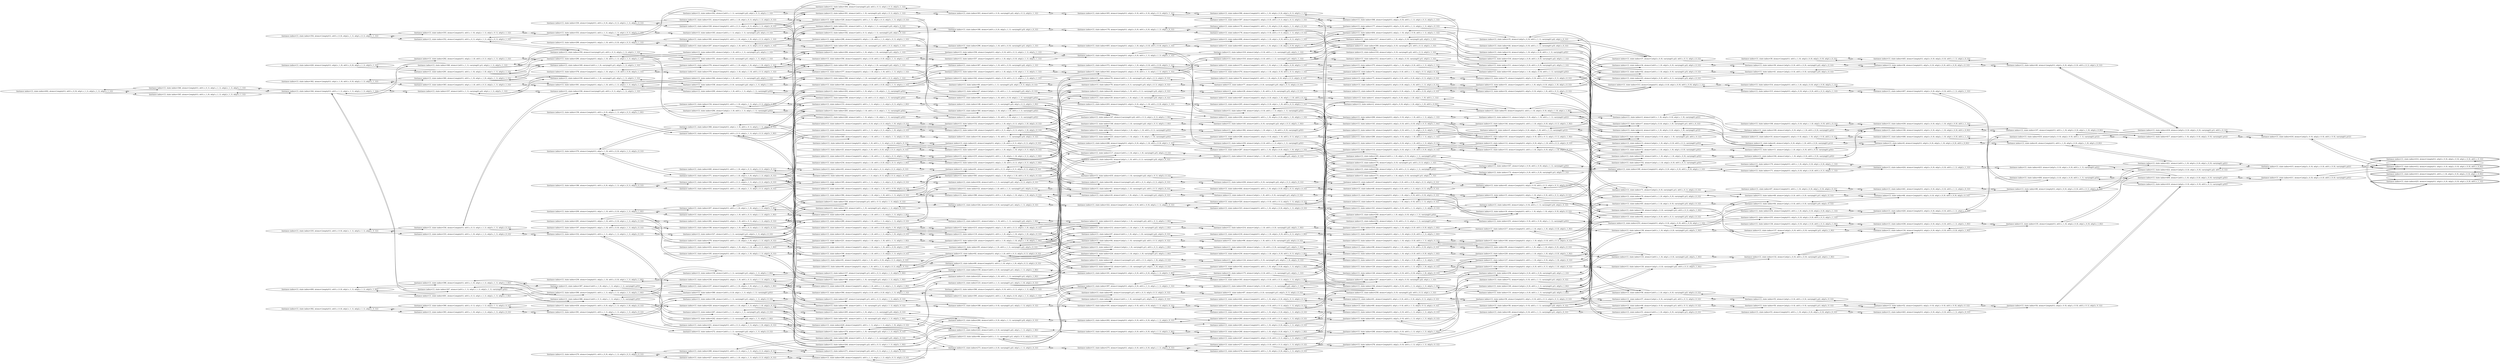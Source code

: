 digraph {
rankdir="LR"
s402[label="(instance index=13, state index=402, atoms={empty(t1), at(t1,c_0_0), at(p1,c_1_1), at(p2,c_1_1), at(p3,c_1_1)})"]
s346[label="(instance index=13, state index=346, atoms={empty(t1), at(t1,c_0_1), at(p1,c_1_1), at(p2,c_1_1), at(p3,c_1_1)})"]
s345[label="(instance index=13, state index=345, atoms={empty(t1), at(t1,c_1_0), at(p1,c_1_1), at(p2,c_1_1), at(p3,c_1_1)})"]
s335[label="(instance index=13, state index=335, atoms={empty(t1), at(t1,c_0_0), at(p1,c_1_1), at(p3,c_1_1), at(p2,c_0_1)})"]
s392[label="(instance index=13, state index=392, atoms={empty(t1), at(t1,c_0_0), at(p1,c_1_1), at(p2,c_1_1), at(p3,c_0_1)})"]
s400[label="(instance index=13, state index=400, atoms={empty(t1), at(t1,c_0_0), at(p1,c_1_1), at(p2,c_1_1), at(p3,c_1_0)})"]
s354[label="(instance index=13, state index=354, atoms={empty(t1), at(t1,c_0_0), at(p2,c_1_1), at(p1,c_0_1), at(p3,c_1_1)})"]
s362[label="(instance index=13, state index=362, atoms={empty(t1), at(p1,c_1_0), at(t1,c_0_0), at(p2,c_1_1), at(p3,c_1_1)})"]
s344[label="(instance index=13, state index=344, atoms={empty(t1), at(t1,c_1_1), at(p1,c_1_1), at(p2,c_1_1), at(p3,c_1_1)})"]
s426[label="(instance index=13, state index=426, atoms={empty(t1), at(p2,c_1_0), at(t1,c_0_0), at(p1,c_1_1), at(p3,c_1_1)})"]
s337[label="(instance index=13, state index=337, atoms={at(t1,c_1_1), carrying(t1,p2), at(p1,c_1_1), at(p3,c_1_1)})"]
s334[label="(instance index=13, state index=334, atoms={empty(t1), at(t1,c_0_1), at(p1,c_1_1), at(p3,c_1_1), at(p2,c_0_1)})"]
s333[label="(instance index=13, state index=333, atoms={empty(t1), at(t1,c_1_0), at(p1,c_1_1), at(p3,c_1_1), at(p2,c_0_1)})"]
s355[label="(instance index=13, state index=355, atoms={empty(t1), at(t1,c_1_0), at(p2,c_1_1), at(p1,c_0_1), at(p3,c_1_1)})"]
s363[label="(instance index=13, state index=363, atoms={empty(t1), at(p1,c_1_0), at(t1,c_0_1), at(p2,c_1_1), at(p3,c_1_1)})"]
s347[label="(instance index=13, state index=347, atoms={at(t1,c_1_1), at(p1,c_1_1), at(p2,c_1_1), carrying(t1,p3)})"]
s393[label="(instance index=13, state index=393, atoms={empty(t1), at(t1,c_1_0), at(p1,c_1_1), at(p2,c_1_1), at(p3,c_0_1)})"]
s390[label="(instance index=13, state index=390, atoms={empty(t1), at(t1,c_0_1), at(p1,c_1_1), at(p2,c_1_1), at(p3,c_0_1)})"]
s401[label="(instance index=13, state index=401, atoms={empty(t1), at(t1,c_0_1), at(p1,c_1_1), at(p2,c_1_1), at(p3,c_1_0)})"]
s398[label="(instance index=13, state index=398, atoms={empty(t1), at(t1,c_1_0), at(p1,c_1_1), at(p2,c_1_1), at(p3,c_1_0)})"]
s352[label="(instance index=13, state index=352, atoms={empty(t1), at(t1,c_0_1), at(p2,c_1_1), at(p1,c_0_1), at(p3,c_1_1)})"]
s360[label="(instance index=13, state index=360, atoms={empty(t1), at(t1,c_1_0), at(p1,c_1_0), at(p2,c_1_1), at(p3,c_1_1)})"]
s348[label="(instance index=13, state index=348, atoms={at(t1,c_1_1), carrying(t1,p1), at(p2,c_1_1), at(p3,c_1_1)})"]
s292[label="(instance index=13, state index=292, atoms={empty(t1), at(p2,c_1_0), at(t1,c_0_1), at(p1,c_1_1), at(p3,c_1_1)})"]
s291[label="(instance index=13, state index=291, atoms={empty(t1), at(t1,c_1_0), at(p2,c_1_0), at(p1,c_1_1), at(p3,c_1_1)})"]
s339[label="(instance index=13, state index=339, atoms={at(t1,c_1_0), carrying(t1,p2), at(p1,c_1_1), at(p3,c_1_1)})"]
s336[label="(instance index=13, state index=336, atoms={carrying(t1,p2), at(t1,c_0_1), at(p1,c_1_1), at(p3,c_1_1)})"]
s430[label="(instance index=13, state index=430, atoms={empty(t1), at(t1,c_0_0), at(p1,c_1_1), at(p3,c_1_0), at(p2,c_0_1)})"]
s270[label="(instance index=13, state index=270, atoms={empty(t1), at(t1,c_0_0), at(p1,c_1_1), at(p3,c_0_1), at(p2,c_0_1)})"]
s330[label="(instance index=13, state index=330, atoms={empty(t1), at(t1,c_0_0), at(p1,c_0_1), at(p3,c_1_1), at(p2,c_0_1)})"]
s370[label="(instance index=13, state index=370, atoms={empty(t1), at(p1,c_1_0), at(t1,c_0_0), at(p3,c_1_1), at(p2,c_0_1)})"]
s332[label="(instance index=13, state index=332, atoms={empty(t1), at(t1,c_1_1), at(p1,c_1_1), at(p3,c_1_1), at(p2,c_0_1)})"]
s353[label="(instance index=13, state index=353, atoms={empty(t1), at(t1,c_1_1), at(p2,c_1_1), at(p1,c_0_1), at(p3,c_1_1)})"]
s361[label="(instance index=13, state index=361, atoms={empty(t1), at(p1,c_1_0), at(t1,c_1_1), at(p2,c_1_1), at(p3,c_1_1)})"]
s388[label="(instance index=13, state index=388, atoms={at(t1,c_0_1), at(p1,c_1_1), at(p2,c_1_1), carrying(t1,p3)})"]
s387[label="(instance index=13, state index=387, atoms={at(t1,c_1_0), at(p1,c_1_1), at(p2,c_1_1), carrying(t1,p3)})"]
s197[label="(instance index=13, state index=197, atoms={empty(t1), at(p1,c_1_0), at(t1,c_0_0), at(p2,c_1_1), at(p3,c_0_1)})"]
s186[label="(instance index=13, state index=186, atoms={empty(t1), at(t1,c_0_0), at(p2,c_1_1), at(p1,c_0_1), at(p3,c_0_1)})"]
s391[label="(instance index=13, state index=391, atoms={empty(t1), at(t1,c_1_1), at(p1,c_1_1), at(p2,c_1_1), at(p3,c_0_1)})"]
s209[label="(instance index=13, state index=209, atoms={empty(t1), at(p1,c_1_0), at(t1,c_0_0), at(p2,c_1_1), at(p3,c_1_0)})"]
s399[label="(instance index=13, state index=399, atoms={empty(t1), at(t1,c_1_1), at(p1,c_1_1), at(p2,c_1_1), at(p3,c_1_0)})"]
s156[label="(instance index=13, state index=156, atoms={empty(t1), at(t1,c_0_0), at(p2,c_1_1), at(p1,c_0_1), at(p3,c_1_0)})"]
s350[label="(instance index=13, state index=350, atoms={carrying(t1,p1), at(t1,c_0_1), at(p2,c_1_1), at(p3,c_1_1)})"]
s349[label="(instance index=13, state index=349, atoms={at(t1,c_1_0), carrying(t1,p1), at(p2,c_1_1), at(p3,c_1_1)})"]
s299[label="(instance index=13, state index=299, atoms={empty(t1), at(p2,c_1_0), at(t1,c_0_0), at(p1,c_0_1), at(p3,c_1_1)})"]
s281[label="(instance index=13, state index=281, atoms={empty(t1), at(p2,c_1_0), at(t1,c_0_0), at(p1,c_1_1), at(p3,c_0_1)})"]
s290[label="(instance index=13, state index=290, atoms={empty(t1), at(p2,c_1_0), at(t1,c_1_1), at(p1,c_1_1), at(p3,c_1_1)})"]
s239[label="(instance index=13, state index=239, atoms={empty(t1), at(p2,c_1_0), at(t1,c_0_0), at(p1,c_1_1), at(p3,c_1_0)})"]
s378[label="(instance index=13, state index=378, atoms={empty(t1), at(p2,c_1_0), at(p1,c_1_0), at(t1,c_0_0), at(p3,c_1_1)})"]
s433[label="(instance index=13, state index=433, atoms={empty(t1), at(t1,c_1_0), at(p2,c_1_1), at(p1,c_0_1), at(p3,c_0_1)})"]
s272[label="(instance index=13, state index=272, atoms={at(t1,c_1_1), carrying(t1,p2), at(p1,c_1_1), at(p3,c_0_1)})"]
s364[label="(instance index=13, state index=364, atoms={at(p1,c_1_0), at(t1,c_1_1), carrying(t1,p2), at(p3,c_1_1)})"]
s338[label="(instance index=13, state index=338, atoms={at(t1,c_0_0), carrying(t1,p2), at(p1,c_1_1), at(p3,c_1_1)})"]
s302[label="(instance index=13, state index=302, atoms={at(t1,c_1_1), carrying(t1,p2), at(p1,c_0_1), at(p3,c_1_1)})"]
s210[label="(instance index=13, state index=210, atoms={empty(t1), at(p1,c_1_0), at(t1,c_0_1), at(p2,c_1_1), at(p3,c_1_0)})"]
s242[label="(instance index=13, state index=242, atoms={at(t1,c_1_1), carrying(t1,p2), at(p1,c_1_1), at(p3,c_1_0)})"]
s331[label="(instance index=13, state index=331, atoms={empty(t1), at(t1,c_1_0), at(p1,c_0_1), at(p3,c_1_1), at(p2,c_0_1)})"]
s368[label="(instance index=13, state index=368, atoms={empty(t1), at(p1,c_1_0), at(t1,c_0_1), at(p3,c_1_1), at(p2,c_0_1)})"]
s267[label="(instance index=13, state index=267, atoms={at(t1,c_1_1), at(p1,c_1_1), carrying(t1,p3), at(p2,c_0_1)})"]
s268[label="(instance index=13, state index=268, atoms={empty(t1), at(t1,c_0_1), at(p1,c_1_1), at(p3,c_0_1), at(p2,c_0_1)})"]
s328[label="(instance index=13, state index=328, atoms={empty(t1), at(t1,c_0_1), at(p1,c_0_1), at(p3,c_1_1), at(p2,c_0_1)})"]
s371[label="(instance index=13, state index=371, atoms={empty(t1), at(t1,c_1_0), at(p1,c_1_0), at(p3,c_1_1), at(p2,c_0_1)})"]
s327[label="(instance index=13, state index=327, atoms={at(t1,c_1_1), carrying(t1,p1), at(p3,c_1_1), at(p2,c_0_1)})"]
s183[label="(instance index=13, state index=183, atoms={at(t1,c_1_1), at(p2,c_1_1), carrying(t1,p3), at(p1,c_0_1)})"]
s154[label="(instance index=13, state index=154, atoms={empty(t1), at(t1,c_1_0), at(p2,c_1_1), at(p1,c_0_1), at(p3,c_1_0)})"]
s200[label="(instance index=13, state index=200, atoms={at(p1,c_1_0), at(t1,c_1_1), at(p2,c_1_1), carrying(t1,p3)})"]
s198[label="(instance index=13, state index=198, atoms={empty(t1), at(p1,c_1_0), at(t1,c_0_1), at(p2,c_1_1), at(p3,c_0_1)})"]
s389[label="(instance index=13, state index=389, atoms={at(t1,c_0_0), at(p1,c_1_1), at(p2,c_1_1), carrying(t1,p3)})"]
s195[label="(instance index=13, state index=195, atoms={empty(t1), at(t1,c_1_0), at(p1,c_1_0), at(p2,c_1_1), at(p3,c_0_1)})"]
s184[label="(instance index=13, state index=184, atoms={empty(t1), at(t1,c_0_1), at(p2,c_1_1), at(p1,c_0_1), at(p3,c_0_1)})"]
s188[label="(instance index=13, state index=188, atoms={at(t1,c_1_1), carrying(t1,p1), at(p2,c_1_1), at(p3,c_0_1)})"]
s207[label="(instance index=13, state index=207, atoms={empty(t1), at(t1,c_1_0), at(p1,c_1_0), at(p2,c_1_1), at(p3,c_1_0)})"]
s158[label="(instance index=13, state index=158, atoms={at(t1,c_1_1), carrying(t1,p1), at(p2,c_1_1), at(p3,c_1_0)})"]
s155[label="(instance index=13, state index=155, atoms={empty(t1), at(t1,c_0_1), at(p2,c_1_1), at(p1,c_0_1), at(p3,c_1_0)})"]
s351[label="(instance index=13, state index=351, atoms={at(t1,c_0_0), carrying(t1,p1), at(p2,c_1_1), at(p3,c_1_1)})"]
s279[label="(instance index=13, state index=279, atoms={empty(t1), at(t1,c_1_0), at(p2,c_1_0), at(p1,c_1_1), at(p3,c_0_1)})"]
s238[label="(instance index=13, state index=238, atoms={empty(t1), at(p2,c_1_0), at(t1,c_0_1), at(p1,c_1_1), at(p3,c_1_0)})"]
s293[label="(instance index=13, state index=293, atoms={at(p2,c_1_0), at(t1,c_1_1), carrying(t1,p1), at(p3,c_1_1)})"]
s300[label="(instance index=13, state index=300, atoms={empty(t1), at(t1,c_1_0), at(p2,c_1_0), at(p1,c_0_1), at(p3,c_1_1)})"]
s297[label="(instance index=13, state index=297, atoms={empty(t1), at(p2,c_1_0), at(t1,c_0_1), at(p1,c_0_1), at(p3,c_1_1)})"]
s282[label="(instance index=13, state index=282, atoms={empty(t1), at(p2,c_1_0), at(t1,c_0_1), at(p1,c_1_1), at(p3,c_0_1)})"]
s284[label="(instance index=13, state index=284, atoms={at(p2,c_1_0), at(t1,c_1_1), at(p1,c_1_1), carrying(t1,p3)})"]
s237[label="(instance index=13, state index=237, atoms={empty(t1), at(t1,c_1_0), at(p2,c_1_0), at(p1,c_1_1), at(p3,c_1_0)})"]
s379[label="(instance index=13, state index=379, atoms={empty(t1), at(p2,c_1_0), at(p1,c_1_0), at(t1,c_0_1), at(p3,c_1_1)})"]
s376[label="(instance index=13, state index=376, atoms={empty(t1), at(t1,c_1_0), at(p2,c_1_0), at(p1,c_1_0), at(p3,c_1_1)})"]
s432[label="(instance index=13, state index=432, atoms={empty(t1), at(p2,c_1_0), at(p1,c_1_0), at(t1,c_0_1), at(p3,c_1_0)})"]
s440[label="(instance index=13, state index=440, atoms={empty(t1), at(t1,c_1_0), at(p1,c_0_1), at(p3,c_0_1), at(p2,c_0_1)})"]
s427[label="(instance index=13, state index=427, atoms={empty(t1), at(t1,c_1_0), at(p1,c_1_1), at(p3,c_0_1), at(p2,c_0_1)})"]
s428[label="(instance index=13, state index=428, atoms={empty(t1), at(t1,c_1_0), at(p1,c_1_1), at(p3,c_1_0), at(p2,c_0_1)})"]
s431[label="(instance index=13, state index=431, atoms={empty(t1), at(t1,c_0_1), at(p1,c_1_1), at(p3,c_1_0), at(p2,c_0_1)})"]
s196[label="(instance index=13, state index=196, atoms={empty(t1), at(p1,c_1_0), at(t1,c_1_1), at(p2,c_1_1), at(p3,c_0_1)})"]
s185[label="(instance index=13, state index=185, atoms={empty(t1), at(t1,c_1_1), at(p2,c_1_1), at(p1,c_0_1), at(p3,c_0_1)})"]
s274[label="(instance index=13, state index=274, atoms={at(t1,c_1_0), carrying(t1,p2), at(p1,c_1_1), at(p3,c_0_1)})"]
s271[label="(instance index=13, state index=271, atoms={carrying(t1,p2), at(t1,c_0_1), at(p1,c_1_1), at(p3,c_0_1)})"]
s366[label="(instance index=13, state index=366, atoms={at(p1,c_1_0), carrying(t1,p2), at(t1,c_0_1), at(p3,c_1_1)})"]
s365[label="(instance index=13, state index=365, atoms={at(t1,c_1_0), at(p1,c_1_0), carrying(t1,p2), at(p3,c_1_1)})"]
s340[label="(instance index=13, state index=340, atoms={empty(t1), at(p2,c_0_0), at(t1,c_0_0), at(p1,c_1_1), at(p3,c_1_1)})"]
s304[label="(instance index=13, state index=304, atoms={carrying(t1,p2), at(t1,c_0_1), at(p1,c_0_1), at(p3,c_1_1)})"]
s301[label="(instance index=13, state index=301, atoms={at(t1,c_1_0), carrying(t1,p2), at(p1,c_0_1), at(p3,c_1_1)})"]
s153[label="(instance index=13, state index=153, atoms={empty(t1), at(t1,c_1_1), at(p2,c_1_1), at(p1,c_0_1), at(p3,c_1_0)})"]
s208[label="(instance index=13, state index=208, atoms={empty(t1), at(p1,c_1_0), at(t1,c_1_1), at(p2,c_1_1), at(p3,c_1_0)})"]
s244[label="(instance index=13, state index=244, atoms={carrying(t1,p2), at(t1,c_0_1), at(p1,c_1_1), at(p3,c_1_0)})"]
s241[label="(instance index=13, state index=241, atoms={at(t1,c_1_0), carrying(t1,p2), at(p1,c_1_1), at(p3,c_1_0)})"]
s329[label="(instance index=13, state index=329, atoms={empty(t1), at(t1,c_1_1), at(p1,c_0_1), at(p3,c_1_1), at(p2,c_0_1)})"]
s369[label="(instance index=13, state index=369, atoms={empty(t1), at(p1,c_1_0), at(t1,c_1_1), at(p3,c_1_1), at(p2,c_0_1)})"]
s266[label="(instance index=13, state index=266, atoms={at(t1,c_0_1), at(p1,c_1_1), carrying(t1,p3), at(p2,c_0_1)})"]
s265[label="(instance index=13, state index=265, atoms={at(t1,c_1_0), at(p1,c_1_1), carrying(t1,p3), at(p2,c_0_1)})"]
s151[label="(instance index=13, state index=151, atoms={empty(t1), at(t1,c_0_0), at(p1,c_0_1), at(p3,c_1_0), at(p2,c_0_1)})"]
s150[label="(instance index=13, state index=150, atoms={empty(t1), at(t1,c_1_1), at(p1,c_0_1), at(p3,c_1_0), at(p2,c_0_1)})"]
s121[label="(instance index=13, state index=121, atoms={empty(t1), at(p1,c_1_0), at(t1,c_0_0), at(p3,c_1_0), at(p2,c_0_1)})"]
s120[label="(instance index=13, state index=120, atoms={empty(t1), at(p1,c_1_0), at(t1,c_1_1), at(p3,c_1_0), at(p2,c_0_1)})"]
s91[label="(instance index=13, state index=91, atoms={empty(t1), at(p1,c_1_0), at(t1,c_0_0), at(p3,c_0_1), at(p2,c_0_1)})"]
s90[label="(instance index=13, state index=90, atoms={empty(t1), at(p1,c_1_0), at(t1,c_1_1), at(p3,c_0_1), at(p2,c_0_1)})"]
s269[label="(instance index=13, state index=269, atoms={empty(t1), at(t1,c_1_1), at(p1,c_1_1), at(p3,c_0_1), at(p2,c_0_1)})"]
s83[label="(instance index=13, state index=83, atoms={empty(t1), at(t1,c_0_0), at(p1,c_0_1), at(p3,c_0_1), at(p2,c_0_1)})"]
s82[label="(instance index=13, state index=82, atoms={empty(t1), at(t1,c_1_1), at(p1,c_0_1), at(p3,c_0_1), at(p2,c_0_1)})"]
s326[label="(instance index=13, state index=326, atoms={carrying(t1,p1), at(t1,c_0_1), at(p3,c_1_1), at(p2,c_0_1)})"]
s325[label="(instance index=13, state index=325, atoms={at(t1,c_1_0), carrying(t1,p1), at(p3,c_1_1), at(p2,c_0_1)})"]
s182[label="(instance index=13, state index=182, atoms={at(t1,c_0_1), at(p2,c_1_1), carrying(t1,p3), at(p1,c_0_1)})"]
s181[label="(instance index=13, state index=181, atoms={at(t1,c_1_0), at(p2,c_1_1), carrying(t1,p3), at(p1,c_0_1)})"]
s202[label="(instance index=13, state index=202, atoms={at(t1,c_1_0), at(p1,c_1_0), at(p2,c_1_1), carrying(t1,p3)})"]
s199[label="(instance index=13, state index=199, atoms={at(p1,c_1_0), at(t1,c_0_1), at(p2,c_1_1), carrying(t1,p3)})"]
s394[label="(instance index=13, state index=394, atoms={empty(t1), at(p3,c_0_0), at(t1,c_0_0), at(p1,c_1_1), at(p2,c_1_1)})"]
s190[label="(instance index=13, state index=190, atoms={at(t1,c_1_0), carrying(t1,p1), at(p2,c_1_1), at(p3,c_0_1)})"]
s187[label="(instance index=13, state index=187, atoms={carrying(t1,p1), at(t1,c_0_1), at(p2,c_1_1), at(p3,c_0_1)})"]
s160[label="(instance index=13, state index=160, atoms={at(t1,c_1_0), carrying(t1,p1), at(p2,c_1_1), at(p3,c_1_0)})"]
s157[label="(instance index=13, state index=157, atoms={carrying(t1,p1), at(t1,c_0_1), at(p2,c_1_1), at(p3,c_1_0)})"]
s356[label="(instance index=13, state index=356, atoms={empty(t1), at(p1,c_0_0), at(t1,c_0_0), at(p2,c_1_1), at(p3,c_1_1)})"]
s280[label="(instance index=13, state index=280, atoms={empty(t1), at(p2,c_1_0), at(t1,c_1_1), at(p1,c_1_1), at(p3,c_0_1)})"]
s236[label="(instance index=13, state index=236, atoms={empty(t1), at(p2,c_1_0), at(t1,c_1_1), at(p1,c_1_1), at(p3,c_1_0)})"]
s295[label="(instance index=13, state index=295, atoms={at(p2,c_1_0), carrying(t1,p1), at(t1,c_0_1), at(p3,c_1_1)})"]
s294[label="(instance index=13, state index=294, atoms={at(t1,c_1_0), at(p2,c_1_0), carrying(t1,p1), at(p3,c_1_1)})"]
s234[label="(instance index=13, state index=234, atoms={empty(t1), at(p2,c_1_0), at(t1,c_0_0), at(p1,c_0_1), at(p3,c_1_0)})"]
s233[label="(instance index=13, state index=233, atoms={empty(t1), at(p2,c_1_0), at(t1,c_1_1), at(p1,c_0_1), at(p3,c_1_0)})"]
s298[label="(instance index=13, state index=298, atoms={empty(t1), at(p2,c_1_0), at(t1,c_1_1), at(p1,c_0_1), at(p3,c_1_1)})"]
s283[label="(instance index=13, state index=283, atoms={at(p2,c_1_0), at(t1,c_0_1), at(p1,c_1_1), carrying(t1,p3)})"]
s240[label="(instance index=13, state index=240, atoms={at(t1,c_1_0), at(p2,c_1_0), at(p1,c_1_1), carrying(t1,p3)})"]
s385[label="(instance index=13, state index=385, atoms={empty(t1), at(p2,c_1_0), at(p1,c_1_0), at(t1,c_0_0), at(p3,c_0_1)})"]
s384[label="(instance index=13, state index=384, atoms={empty(t1), at(p2,c_1_0), at(p1,c_1_0), at(t1,c_1_1), at(p3,c_0_1)})"]
s377[label="(instance index=13, state index=377, atoms={empty(t1), at(p2,c_1_0), at(p1,c_1_0), at(t1,c_1_1), at(p3,c_1_1)})"]
s222[label="(instance index=13, state index=222, atoms={empty(t1), at(p2,c_1_0), at(p1,c_1_0), at(t1,c_0_0), at(p3,c_1_0)})"]
s221[label="(instance index=13, state index=221, atoms={empty(t1), at(p2,c_1_0), at(p1,c_1_0), at(t1,c_1_1), at(p3,c_1_0)})"]
s429[label="(instance index=13, state index=429, atoms={empty(t1), at(t1,c_1_1), at(p1,c_1_1), at(p3,c_1_0), at(p2,c_0_1)})"]
s24[label="(instance index=13, state index=24, atoms={empty(t1), at(p2,c_1_0), at(t1,c_1_1), at(p1,c_0_1), at(p3,c_0_1)})"]
s25[label="(instance index=13, state index=25, atoms={empty(t1), at(p2,c_1_0), at(t1,c_0_0), at(p1,c_0_1), at(p3,c_0_1)})"]
s95[label="(instance index=13, state index=95, atoms={at(p1,c_1_0), at(t1,c_1_1), carrying(t1,p2), at(p3,c_0_1)})"]
s273[label="(instance index=13, state index=273, atoms={at(t1,c_0_0), carrying(t1,p2), at(p1,c_1_1), at(p3,c_0_1)})"]
s367[label="(instance index=13, state index=367, atoms={at(p1,c_1_0), at(t1,c_0_0), carrying(t1,p2), at(p3,c_1_1)})"]
s342[label="(instance index=13, state index=342, atoms={empty(t1), at(p2,c_0_0), at(t1,c_0_1), at(p1,c_1_1), at(p3,c_1_1)})"]
s341[label="(instance index=13, state index=341, atoms={empty(t1), at(t1,c_1_0), at(p2,c_0_0), at(p1,c_1_1), at(p3,c_1_1)})"]
s303[label="(instance index=13, state index=303, atoms={at(t1,c_0_0), carrying(t1,p2), at(p1,c_0_1), at(p3,c_1_1)})"]
s148[label="(instance index=13, state index=148, atoms={at(t1,c_1_1), carrying(t1,p2), at(p1,c_0_1), at(p3,c_1_0)})"]
s215[label="(instance index=13, state index=215, atoms={empty(t1), at(p1,c_1_0), at(t1,c_0_1), at(p3,c_1_0), at(p2,c_0_1)})"]
s211[label="(instance index=13, state index=211, atoms={at(p1,c_1_0), at(t1,c_1_1), carrying(t1,p2), at(p3,c_1_0)})"]
s243[label="(instance index=13, state index=243, atoms={at(t1,c_0_0), carrying(t1,p2), at(p1,c_1_1), at(p3,c_1_0)})"]
s152[label="(instance index=13, state index=152, atoms={empty(t1), at(t1,c_1_0), at(p1,c_0_1), at(p3,c_1_0), at(p2,c_0_1)})"]
s80[label="(instance index=13, state index=80, atoms={at(t1,c_1_1), carrying(t1,p3), at(p1,c_0_1), at(p2,c_0_1)})"]
s118[label="(instance index=13, state index=118, atoms={at(p1,c_1_0), at(t1,c_1_1), carrying(t1,p3), at(p2,c_0_1)})"]
s92[label="(instance index=13, state index=92, atoms={empty(t1), at(p1,c_1_0), at(t1,c_0_1), at(p3,c_0_1), at(p2,c_0_1)})"]
s264[label="(instance index=13, state index=264, atoms={at(t1,c_0_0), at(p1,c_1_1), carrying(t1,p3), at(p2,c_0_1)})"]
s149[label="(instance index=13, state index=149, atoms={empty(t1), at(t1,c_0_1), at(p1,c_0_1), at(p3,c_1_0), at(p2,c_0_1)})"]
s119[label="(instance index=13, state index=119, atoms={empty(t1), at(t1,c_1_0), at(p1,c_1_0), at(p3,c_1_0), at(p2,c_0_1)})"]
s123[label="(instance index=13, state index=123, atoms={at(t1,c_1_1), carrying(t1,p1), at(p3,c_1_0), at(p2,c_0_1)})"]
s89[label="(instance index=13, state index=89, atoms={empty(t1), at(t1,c_1_0), at(p1,c_1_0), at(p3,c_0_1), at(p2,c_0_1)})"]
s86[label="(instance index=13, state index=86, atoms={at(t1,c_1_1), carrying(t1,p1), at(p3,c_0_1), at(p2,c_0_1)})"]
s81[label="(instance index=13, state index=81, atoms={empty(t1), at(t1,c_0_1), at(p1,c_0_1), at(p3,c_0_1), at(p2,c_0_1)})"]
s324[label="(instance index=13, state index=324, atoms={at(t1,c_0_0), carrying(t1,p1), at(p3,c_1_1), at(p2,c_0_1)})"]
s180[label="(instance index=13, state index=180, atoms={at(t1,c_0_0), at(p2,c_1_1), carrying(t1,p3), at(p1,c_0_1)})"]
s201[label="(instance index=13, state index=201, atoms={at(p1,c_1_0), at(t1,c_0_0), at(p2,c_1_1), carrying(t1,p3)})"]
s396[label="(instance index=13, state index=396, atoms={empty(t1), at(p3,c_0_0), at(t1,c_0_1), at(p1,c_1_1), at(p2,c_1_1)})"]
s395[label="(instance index=13, state index=395, atoms={empty(t1), at(t1,c_1_0), at(p3,c_0_0), at(p1,c_1_1), at(p2,c_1_1)})"]
s189[label="(instance index=13, state index=189, atoms={at(t1,c_0_0), carrying(t1,p1), at(p2,c_1_1), at(p3,c_0_1)})"]
s159[label="(instance index=13, state index=159, atoms={at(t1,c_0_0), carrying(t1,p1), at(p2,c_1_1), at(p3,c_1_0)})"]
s358[label="(instance index=13, state index=358, atoms={empty(t1), at(p1,c_0_0), at(t1,c_0_1), at(p2,c_1_1), at(p3,c_1_1)})"]
s357[label="(instance index=13, state index=357, atoms={empty(t1), at(t1,c_1_0), at(p1,c_0_0), at(p2,c_1_1), at(p3,c_1_1)})"]
s386[label="(instance index=13, state index=386, atoms={empty(t1), at(t1,c_1_0), at(p2,c_1_0), at(p1,c_1_0), at(p3,c_0_1)})"]
s232[label="(instance index=13, state index=232, atoms={empty(t1), at(p2,c_1_0), at(t1,c_0_1), at(p1,c_0_1), at(p3,c_1_0)})"]
s225[label="(instance index=13, state index=225, atoms={at(p2,c_1_0), at(t1,c_1_1), carrying(t1,p1), at(p3,c_1_0)})"]
s296[label="(instance index=13, state index=296, atoms={at(p2,c_1_0), at(t1,c_0_0), carrying(t1,p1), at(p3,c_1_1)})"]
s235[label="(instance index=13, state index=235, atoms={empty(t1), at(t1,c_1_0), at(p2,c_1_0), at(p1,c_0_1), at(p3,c_1_0)})"]
s285[label="(instance index=13, state index=285, atoms={at(p2,c_1_0), at(t1,c_0_0), at(p1,c_1_1), carrying(t1,p3)})"]
s383[label="(instance index=13, state index=383, atoms={empty(t1), at(p2,c_1_0), at(p1,c_1_0), at(t1,c_0_1), at(p3,c_0_1)})"]
s380[label="(instance index=13, state index=380, atoms={at(p2,c_1_0), at(p1,c_1_0), at(t1,c_1_1), carrying(t1,p3)})"]
s220[label="(instance index=13, state index=220, atoms={empty(t1), at(t1,c_1_0), at(p2,c_1_0), at(p1,c_1_0), at(p3,c_1_0)})"]
s23[label="(instance index=13, state index=23, atoms={empty(t1), at(p2,c_1_0), at(t1,c_0_1), at(p1,c_0_1), at(p3,c_0_1)})"]
s27[label="(instance index=13, state index=27, atoms={at(p2,c_1_0), at(t1,c_1_1), carrying(t1,p3), at(p1,c_0_1)})"]
s22[label="(instance index=13, state index=22, atoms={at(p2,c_1_0), at(t1,c_1_1), carrying(t1,p1), at(p3,c_0_1)})"]
s434[label="(instance index=13, state index=434, atoms={at(t1,c_1_1), carrying(t1,p2), at(p1,c_0_1), at(p3,c_0_1)})"]
s437[label="(instance index=13, state index=437, atoms={empty(t1), at(t1,c_1_0), at(p2,c_1_0), at(p1,c_0_1), at(p3,c_0_1)})"]
s97[label="(instance index=13, state index=97, atoms={at(t1,c_1_0), at(p1,c_1_0), carrying(t1,p2), at(p3,c_0_1)})"]
s94[label="(instance index=13, state index=94, atoms={at(p1,c_1_0), carrying(t1,p2), at(t1,c_0_1), at(p3,c_0_1)})"]
s84[label="(instance index=13, state index=84, atoms={carrying(t1,p2), at(t1,c_0_1), at(p1,c_0_1), at(p3,c_0_1)})"]
s275[label="(instance index=13, state index=275, atoms={empty(t1), at(p2,c_0_0), at(t1,c_0_0), at(p1,c_1_1), at(p3,c_0_1)})"]
s372[label="(instance index=13, state index=372, atoms={empty(t1), at(p1,c_1_0), at(p2,c_0_0), at(t1,c_0_0), at(p3,c_1_1)})"]
s343[label="(instance index=13, state index=343, atoms={empty(t1), at(p2,c_0_0), at(t1,c_1_1), at(p1,c_1_1), at(p3,c_1_1)})"]
s305[label="(instance index=13, state index=305, atoms={empty(t1), at(p2,c_0_0), at(t1,c_0_0), at(p1,c_0_1), at(p3,c_1_1)})"]
s147[label="(instance index=13, state index=147, atoms={carrying(t1,p2), at(t1,c_0_1), at(p1,c_0_1), at(p3,c_1_0)})"]
s146[label="(instance index=13, state index=146, atoms={at(t1,c_1_0), carrying(t1,p2), at(p1,c_0_1), at(p3,c_1_0)})"]
s213[label="(instance index=13, state index=213, atoms={at(p1,c_1_0), carrying(t1,p2), at(t1,c_0_1), at(p3,c_1_0)})"]
s212[label="(instance index=13, state index=212, atoms={at(t1,c_1_0), at(p1,c_1_0), carrying(t1,p2), at(p3,c_1_0)})"]
s245[label="(instance index=13, state index=245, atoms={empty(t1), at(p2,c_0_0), at(t1,c_0_0), at(p1,c_1_1), at(p3,c_1_0)})"]
s79[label="(instance index=13, state index=79, atoms={at(t1,c_0_1), carrying(t1,p3), at(p1,c_0_1), at(p2,c_0_1)})"]
s78[label="(instance index=13, state index=78, atoms={at(t1,c_1_0), carrying(t1,p3), at(p1,c_0_1), at(p2,c_0_1)})"]
s117[label="(instance index=13, state index=117, atoms={at(t1,c_1_0), at(p1,c_1_0), carrying(t1,p3), at(p2,c_0_1)})"]
s93[label="(instance index=13, state index=93, atoms={at(p1,c_1_0), at(t1,c_0_1), carrying(t1,p3), at(p2,c_0_1)})"]
s262[label="(instance index=13, state index=262, atoms={empty(t1), at(p3,c_0_0), at(t1,c_0_0), at(p1,c_1_1), at(p2,c_0_1)})"]
s125[label="(instance index=13, state index=125, atoms={carrying(t1,p1), at(t1,c_0_1), at(p3,c_1_0), at(p2,c_0_1)})"]
s122[label="(instance index=13, state index=122, atoms={at(t1,c_1_0), carrying(t1,p1), at(p3,c_1_0), at(p2,c_0_1)})"]
s88[label="(instance index=13, state index=88, atoms={at(t1,c_1_0), carrying(t1,p1), at(p3,c_0_1), at(p2,c_0_1)})"]
s85[label="(instance index=13, state index=85, atoms={carrying(t1,p1), at(t1,c_0_1), at(p3,c_0_1), at(p2,c_0_1)})"]
s322[label="(instance index=13, state index=322, atoms={empty(t1), at(p1,c_0_0), at(t1,c_0_0), at(p3,c_1_1), at(p2,c_0_1)})"]
s178[label="(instance index=13, state index=178, atoms={empty(t1), at(p3,c_0_0), at(t1,c_0_0), at(p2,c_1_1), at(p1,c_0_1)})"]
s203[label="(instance index=13, state index=203, atoms={empty(t1), at(p3,c_0_0), at(p1,c_1_0), at(t1,c_0_0), at(p2,c_1_1)})"]
s191[label="(instance index=13, state index=191, atoms={empty(t1), at(p1,c_0_0), at(t1,c_0_0), at(p2,c_1_1), at(p3,c_0_1)})"]
s161[label="(instance index=13, state index=161, atoms={empty(t1), at(p1,c_0_0), at(t1,c_0_0), at(p2,c_1_1), at(p3,c_1_0)})"]
s359[label="(instance index=13, state index=359, atoms={empty(t1), at(p1,c_0_0), at(t1,c_1_1), at(p2,c_1_1), at(p3,c_1_1)})"]
s227[label="(instance index=13, state index=227, atoms={at(p2,c_1_0), carrying(t1,p1), at(t1,c_0_1), at(p3,c_1_0)})"]
s224[label="(instance index=13, state index=224, atoms={at(t1,c_1_0), at(p2,c_1_0), carrying(t1,p1), at(p3,c_1_0)})"]
s29[label="(instance index=13, state index=29, atoms={at(t1,c_1_0), at(p2,c_1_0), carrying(t1,p3), at(p1,c_0_1)})"]
s286[label="(instance index=13, state index=286, atoms={empty(t1), at(p3,c_0_0), at(p2,c_1_0), at(t1,c_0_0), at(p1,c_1_1)})"]
s381[label="(instance index=13, state index=381, atoms={at(p2,c_1_0), at(p1,c_1_0), at(t1,c_0_1), carrying(t1,p3)})"]
s223[label="(instance index=13, state index=223, atoms={at(t1,c_1_0), at(p2,c_1_0), at(p1,c_1_0), carrying(t1,p3)})"]
s397[label="(instance index=13, state index=397, atoms={empty(t1), at(p3,c_0_0), at(t1,c_1_1), at(p1,c_1_1), at(p2,c_1_1)})"]
s26[label="(instance index=13, state index=26, atoms={at(p2,c_1_0), at(t1,c_0_1), carrying(t1,p3), at(p1,c_0_1)})"]
s21[label="(instance index=13, state index=21, atoms={at(p2,c_1_0), carrying(t1,p1), at(t1,c_0_1), at(p3,c_0_1)})"]
s435[label="(instance index=13, state index=435, atoms={at(t1,c_1_0), carrying(t1,p2), at(p1,c_0_1), at(p3,c_0_1)})"]
s20[label="(instance index=13, state index=20, atoms={at(t1,c_1_0), at(p2,c_1_0), carrying(t1,p1), at(p3,c_0_1)})"]
s405[label="(instance index=13, state index=405, atoms={empty(t1), at(p2,c_1_0), at(p1,c_0_0), at(t1,c_0_0), at(p3,c_1_1)})"]
s306[label="(instance index=13, state index=306, atoms={empty(t1), at(t1,c_1_0), at(p2,c_0_0), at(p1,c_0_1), at(p3,c_1_1)})"]
s179[label="(instance index=13, state index=179, atoms={empty(t1), at(t1,c_1_0), at(p3,c_0_0), at(p2,c_1_1), at(p1,c_0_1)})"]
s259[label="(instance index=13, state index=259, atoms={at(p3,c_0_0), at(t1,c_1_1), carrying(t1,p2), at(p1,c_1_1)})"]
s250[label="(instance index=13, state index=250, atoms={at(p2,c_0_0), at(t1,c_1_1), at(p1,c_1_1), carrying(t1,p3)})"]
s205[label="(instance index=13, state index=205, atoms={empty(t1), at(p3,c_0_0), at(p1,c_1_0), at(t1,c_0_1), at(p2,c_1_1)})"]
s374[label="(instance index=13, state index=374, atoms={empty(t1), at(p1,c_1_0), at(p2,c_0_0), at(t1,c_0_1), at(p3,c_1_1)})"]
s192[label="(instance index=13, state index=192, atoms={empty(t1), at(t1,c_1_0), at(p1,c_0_0), at(p2,c_1_1), at(p3,c_0_1)})"]
s96[label="(instance index=13, state index=96, atoms={at(p1,c_1_0), at(t1,c_0_0), carrying(t1,p2), at(p3,c_0_1)})"]
s277[label="(instance index=13, state index=277, atoms={empty(t1), at(p2,c_0_0), at(t1,c_0_1), at(p1,c_1_1), at(p3,c_0_1)})"]
s276[label="(instance index=13, state index=276, atoms={empty(t1), at(t1,c_1_0), at(p2,c_0_0), at(p1,c_1_1), at(p3,c_0_1)})"]
s319[label="(instance index=13, state index=319, atoms={at(p1,c_0_0), at(t1,c_1_1), carrying(t1,p2), at(p3,c_1_1)})"]
s373[label="(instance index=13, state index=373, atoms={empty(t1), at(t1,c_1_0), at(p1,c_1_0), at(p2,c_0_0), at(p3,c_1_1)})"]
s310[label="(instance index=13, state index=310, atoms={at(p2,c_0_0), at(t1,c_1_1), carrying(t1,p1), at(p3,c_1_1)})"]
s307[label="(instance index=13, state index=307, atoms={empty(t1), at(p2,c_0_0), at(t1,c_0_1), at(p1,c_0_1), at(p3,c_1_1)})"]
s145[label="(instance index=13, state index=145, atoms={at(t1,c_0_0), carrying(t1,p2), at(p1,c_0_1), at(p3,c_1_0)})"]
s218[label="(instance index=13, state index=218, atoms={empty(t1), at(p1,c_1_0), at(p2,c_0_0), at(t1,c_0_1), at(p3,c_1_0)})"]
s214[label="(instance index=13, state index=214, atoms={at(p1,c_1_0), at(t1,c_0_0), carrying(t1,p2), at(p3,c_1_0)})"]
s247[label="(instance index=13, state index=247, atoms={empty(t1), at(p2,c_0_0), at(t1,c_0_1), at(p1,c_1_1), at(p3,c_1_0)})"]
s246[label="(instance index=13, state index=246, atoms={empty(t1), at(t1,c_1_0), at(p2,c_0_0), at(p1,c_1_1), at(p3,c_1_0)})"]
s163[label="(instance index=13, state index=163, atoms={empty(t1), at(p1,c_0_0), at(t1,c_0_1), at(p2,c_1_1), at(p3,c_1_0)})"]
s77[label="(instance index=13, state index=77, atoms={at(t1,c_0_0), carrying(t1,p3), at(p1,c_0_1), at(p2,c_0_1)})"]
s76[label="(instance index=13, state index=76, atoms={empty(t1), at(t1,c_1_0), at(p3,c_0_0), at(p1,c_0_1), at(p2,c_0_1)})"]
s87[label="(instance index=13, state index=87, atoms={at(t1,c_0_0), carrying(t1,p1), at(p3,c_0_1), at(p2,c_0_1)})"]
s320[label="(instance index=13, state index=320, atoms={empty(t1), at(p1,c_0_0), at(t1,c_0_1), at(p3,c_1_1), at(p2,c_0_1)})"]
s176[label="(instance index=13, state index=176, atoms={empty(t1), at(p3,c_0_0), at(t1,c_0_1), at(p2,c_1_1), at(p1,c_0_1)})"]
s175[label="(instance index=13, state index=175, atoms={at(p3,c_0_0), at(t1,c_1_1), carrying(t1,p1), at(p2,c_1_1)})"]
s193[label="(instance index=13, state index=193, atoms={empty(t1), at(p1,c_0_0), at(t1,c_0_1), at(p2,c_1_1), at(p3,c_0_1)})"]
s162[label="(instance index=13, state index=162, atoms={empty(t1), at(t1,c_1_0), at(p1,c_0_0), at(p2,c_1_1), at(p3,c_1_0)})"]
s166[label="(instance index=13, state index=166, atoms={at(p1,c_0_0), at(t1,c_1_1), at(p2,c_1_1), carrying(t1,p3)})"]
s288[label="(instance index=13, state index=288, atoms={empty(t1), at(p3,c_0_0), at(p2,c_1_0), at(t1,c_0_1), at(p1,c_1_1)})"]
s287[label="(instance index=13, state index=287, atoms={empty(t1), at(t1,c_1_0), at(p3,c_0_0), at(p2,c_1_0), at(p1,c_1_1)})"]
s382[label="(instance index=13, state index=382, atoms={at(p2,c_1_0), at(p1,c_1_0), at(t1,c_0_0), carrying(t1,p3)})"]
s323[label="(instance index=13, state index=323, atoms={empty(t1), at(t1,c_1_0), at(p1,c_0_0), at(p3,c_1_1), at(p2,c_0_1)})"]
s124[label="(instance index=13, state index=124, atoms={at(t1,c_0_0), carrying(t1,p1), at(p3,c_1_0), at(p2,c_0_1)})"]
s230[label="(instance index=13, state index=230, atoms={empty(t1), at(p2,c_1_0), at(p1,c_0_0), at(t1,c_0_1), at(p3,c_1_0)})"]
s260[label="(instance index=13, state index=260, atoms={empty(t1), at(p3,c_0_0), at(t1,c_0_1), at(p1,c_1_1), at(p2,c_0_1)})"]
s442[label="(instance index=13, state index=442, atoms={empty(t1), at(t1,c_1_0), at(p1,c_0_0), at(p3,c_0_1), at(p2,c_0_1)})"]
s406[label="(instance index=13, state index=406, atoms={empty(t1), at(p2,c_1_0), at(p1,c_0_0), at(t1,c_0_1), at(p3,c_1_1)})"]
s204[label="(instance index=13, state index=204, atoms={empty(t1), at(t1,c_1_0), at(p3,c_0_0), at(p1,c_1_0), at(p2,c_1_1)})"]
s403[label="(instance index=13, state index=403, atoms={empty(t1), at(t1,c_1_0), at(p2,c_1_0), at(p1,c_0_0), at(p3,c_1_1)})"]
s447[label="(instance index=13, state index=447, atoms={empty(t1), at(p3,c_0_0), at(p2,c_1_0), at(p1,c_1_0), at(t1,c_0_1)})"]
s444[label="(instance index=13, state index=444, atoms={empty(t1), at(t1,c_1_0), at(p2,c_0_0), at(p1,c_0_1), at(p3,c_0_1)})"]
s263[label="(instance index=13, state index=263, atoms={empty(t1), at(t1,c_1_0), at(p3,c_0_0), at(p1,c_1_1), at(p2,c_0_1)})"]
s28[label="(instance index=13, state index=28, atoms={at(p2,c_1_0), at(t1,c_0_0), carrying(t1,p3), at(p1,c_0_1)})"]
s19[label="(instance index=13, state index=19, atoms={at(p2,c_1_0), at(t1,c_0_0), carrying(t1,p1), at(p3,c_0_1)})"]
s226[label="(instance index=13, state index=226, atoms={at(p2,c_1_0), at(t1,c_0_0), carrying(t1,p1), at(p3,c_1_0)})"]
s436[label="(instance index=13, state index=436, atoms={at(t1,c_0_0), carrying(t1,p2), at(p1,c_0_1), at(p3,c_0_1)})"]
s116[label="(instance index=13, state index=116, atoms={at(p1,c_1_0), at(t1,c_0_0), carrying(t1,p3), at(p2,c_0_1)})"]
s177[label="(instance index=13, state index=177, atoms={empty(t1), at(p3,c_0_0), at(t1,c_1_1), at(p2,c_1_1), at(p1,c_0_1)})"]
s375[label="(instance index=13, state index=375, atoms={empty(t1), at(p1,c_1_0), at(p2,c_0_0), at(t1,c_1_1), at(p3,c_1_1)})"]
s194[label="(instance index=13, state index=194, atoms={empty(t1), at(p1,c_0_0), at(t1,c_1_1), at(p2,c_1_1), at(p3,c_0_1)})"]
s101[label="(instance index=13, state index=101, atoms={empty(t1), at(p1,c_1_0), at(p2,c_0_0), at(t1,c_1_1), at(p3,c_0_1)})"]
s98[label="(instance index=13, state index=98, atoms={empty(t1), at(p1,c_1_0), at(p2,c_0_0), at(t1,c_0_0), at(p3,c_0_1)})"]
s46[label="(instance index=13, state index=46, atoms={empty(t1), at(p2,c_0_0), at(t1,c_1_1), at(p1,c_0_1), at(p3,c_0_1)})"]
s278[label="(instance index=13, state index=278, atoms={empty(t1), at(p2,c_0_0), at(t1,c_1_1), at(p1,c_1_1), at(p3,c_0_1)})"]
s318[label="(instance index=13, state index=318, atoms={at(p1,c_0_0), carrying(t1,p2), at(t1,c_0_1), at(p3,c_1_1)})"]
s317[label="(instance index=13, state index=317, atoms={at(t1,c_1_0), at(p1,c_0_0), carrying(t1,p2), at(p3,c_1_1)})"]
s143[label="(instance index=13, state index=143, atoms={empty(t1), at(p2,c_0_0), at(t1,c_0_0), at(p1,c_0_1), at(p3,c_1_0)})"]
s142[label="(instance index=13, state index=142, atoms={empty(t1), at(p2,c_0_0), at(t1,c_1_1), at(p1,c_0_1), at(p3,c_1_0)})"]
s164[label="(instance index=13, state index=164, atoms={empty(t1), at(p1,c_0_0), at(t1,c_1_1), at(p2,c_1_1), at(p3,c_1_0)})"]
s75[label="(instance index=13, state index=75, atoms={empty(t1), at(p3,c_0_0), at(t1,c_0_0), at(p1,c_0_1), at(p2,c_0_1)})"]
s74[label="(instance index=13, state index=74, atoms={empty(t1), at(p3,c_0_0), at(t1,c_1_1), at(p1,c_0_1), at(p2,c_0_1)})"]
s113[label="(instance index=13, state index=113, atoms={empty(t1), at(p3,c_0_0), at(p1,c_1_0), at(t1,c_1_1), at(p2,c_0_1)})"]
s129[label="(instance index=13, state index=129, atoms={empty(t1), at(p1,c_0_0), at(t1,c_1_1), at(p3,c_1_0), at(p2,c_0_1)})"]
s126[label="(instance index=13, state index=126, atoms={empty(t1), at(p1,c_0_0), at(t1,c_0_0), at(p3,c_1_0), at(p2,c_0_1)})"]
s258[label="(instance index=13, state index=258, atoms={at(p3,c_0_0), carrying(t1,p2), at(t1,c_0_1), at(p1,c_1_1)})"]
s61[label="(instance index=13, state index=61, atoms={empty(t1), at(p1,c_0_0), at(t1,c_0_0), at(p3,c_0_1), at(p2,c_0_1)})"]
s257[label="(instance index=13, state index=257, atoms={at(t1,c_1_0), at(p3,c_0_0), carrying(t1,p2), at(p1,c_1_1)})"]
s60[label="(instance index=13, state index=60, atoms={empty(t1), at(p1,c_0_0), at(t1,c_1_1), at(p3,c_0_1), at(p2,c_0_1)})"]
s321[label="(instance index=13, state index=321, atoms={empty(t1), at(p1,c_0_0), at(t1,c_1_1), at(p3,c_1_1), at(p2,c_0_1)})"]
s174[label="(instance index=13, state index=174, atoms={at(p3,c_0_0), carrying(t1,p1), at(t1,c_0_1), at(p2,c_1_1)})"]
s173[label="(instance index=13, state index=173, atoms={at(t1,c_1_0), at(p3,c_0_0), carrying(t1,p1), at(p2,c_1_1)})"]
s168[label="(instance index=13, state index=168, atoms={at(p1,c_0_0), at(t1,c_0_1), at(p2,c_1_1), carrying(t1,p3)})"]
s165[label="(instance index=13, state index=165, atoms={at(t1,c_1_0), at(p1,c_0_0), at(p2,c_1_1), carrying(t1,p3)})"]
s33[label="(instance index=13, state index=33, atoms={empty(t1), at(p3,c_0_0), at(p2,c_1_0), at(t1,c_1_1), at(p1,c_0_1)})"]
s289[label="(instance index=13, state index=289, atoms={empty(t1), at(p3,c_0_0), at(p2,c_1_0), at(t1,c_1_1), at(p1,c_1_1)})"]
s2[label="(instance index=13, state index=2, atoms={empty(t1), at(p3,c_0_0), at(p2,c_1_0), at(p1,c_1_0), at(t1,c_0_0)})"]
s1[label="(instance index=13, state index=1, atoms={empty(t1), at(p3,c_0_0), at(p2,c_1_0), at(p1,c_1_0), at(t1,c_1_1)})"]
s309[label="(instance index=13, state index=309, atoms={at(p2,c_0_0), carrying(t1,p1), at(t1,c_0_1), at(p3,c_1_1)})"]
s308[label="(instance index=13, state index=308, atoms={empty(t1), at(p2,c_0_0), at(t1,c_1_1), at(p1,c_0_1), at(p3,c_1_1)})"]
s114[label="(instance index=13, state index=114, atoms={empty(t1), at(p3,c_0_0), at(p1,c_1_0), at(t1,c_0_0), at(p2,c_0_1)})"]
s312[label="(instance index=13, state index=312, atoms={at(t1,c_1_0), at(p2,c_0_0), carrying(t1,p1), at(p3,c_1_1)})"]
s404[label="(instance index=13, state index=404, atoms={empty(t1), at(p2,c_1_0), at(p1,c_0_0), at(t1,c_1_1), at(p3,c_1_1)})"]
s261[label="(instance index=13, state index=261, atoms={empty(t1), at(p3,c_0_0), at(t1,c_1_1), at(p1,c_1_1), at(p2,c_0_1)})"]
s248[label="(instance index=13, state index=248, atoms={empty(t1), at(p2,c_0_0), at(t1,c_1_1), at(p1,c_1_1), at(p3,c_1_0)})"]
s206[label="(instance index=13, state index=206, atoms={empty(t1), at(p3,c_0_0), at(p1,c_1_0), at(t1,c_1_1), at(p2,c_1_1)})"]
s252[label="(instance index=13, state index=252, atoms={at(p2,c_0_0), at(t1,c_0_1), at(p1,c_1_1), carrying(t1,p3)})"]
s249[label="(instance index=13, state index=249, atoms={at(t1,c_1_0), at(p2,c_0_0), at(p1,c_1_1), carrying(t1,p3)})"]
s47[label="(instance index=13, state index=47, atoms={empty(t1), at(p2,c_0_0), at(t1,c_0_0), at(p1,c_0_1), at(p3,c_0_1)})"]
s30[label="(instance index=13, state index=30, atoms={empty(t1), at(p3,c_0_0), at(p2,c_1_0), at(t1,c_0_0), at(p1,c_0_1)})"]
s228[label="(instance index=13, state index=228, atoms={empty(t1), at(p2,c_1_0), at(p1,c_0_0), at(t1,c_0_0), at(p3,c_1_0)})"]
s219[label="(instance index=13, state index=219, atoms={empty(t1), at(p1,c_1_0), at(p2,c_0_0), at(t1,c_1_1), at(p3,c_1_0)})"]
s16[label="(instance index=13, state index=16, atoms={empty(t1), at(p2,c_1_0), at(p1,c_0_0), at(t1,c_1_1), at(p3,c_0_1)})"]
s231[label="(instance index=13, state index=231, atoms={empty(t1), at(p2,c_1_0), at(p1,c_0_0), at(t1,c_1_1), at(p3,c_1_0)})"]
s17[label="(instance index=13, state index=17, atoms={empty(t1), at(p2,c_1_0), at(p1,c_0_0), at(t1,c_0_0), at(p3,c_0_1)})"]
s216[label="(instance index=13, state index=216, atoms={empty(t1), at(p1,c_1_0), at(p2,c_0_0), at(t1,c_0_0), at(p3,c_1_0)})"]
s144[label="(instance index=13, state index=144, atoms={empty(t1), at(t1,c_1_0), at(p2,c_0_0), at(p1,c_0_1), at(p3,c_1_0)})"]
s35[label="(instance index=13, state index=35, atoms={at(p3,c_0_0), at(t1,c_1_1), carrying(t1,p2), at(p1,c_0_1)})"]
s112[label="(instance index=13, state index=112, atoms={empty(t1), at(p3,c_0_0), at(p1,c_1_0), at(t1,c_0_1), at(p2,c_0_1)})"]
s111[label="(instance index=13, state index=111, atoms={at(p3,c_0_0), at(p1,c_1_0), at(t1,c_1_1), carrying(t1,p2)})"]
s103[label="(instance index=13, state index=103, atoms={at(p1,c_1_0), at(p2,c_0_0), at(t1,c_1_1), carrying(t1,p3)})"]
s100[label="(instance index=13, state index=100, atoms={empty(t1), at(p1,c_1_0), at(p2,c_0_0), at(t1,c_0_1), at(p3,c_0_1)})"]
s99[label="(instance index=13, state index=99, atoms={empty(t1), at(t1,c_1_0), at(p1,c_1_0), at(p2,c_0_0), at(p3,c_0_1)})"]
s316[label="(instance index=13, state index=316, atoms={at(p1,c_0_0), at(t1,c_0_0), carrying(t1,p2), at(p3,c_1_1)})"]
s311[label="(instance index=13, state index=311, atoms={at(p2,c_0_0), at(t1,c_0_0), carrying(t1,p1), at(p3,c_1_1)})"]
s141[label="(instance index=13, state index=141, atoms={empty(t1), at(p2,c_0_0), at(t1,c_0_1), at(p1,c_0_1), at(p3,c_1_0)})"]
s140[label="(instance index=13, state index=140, atoms={at(p2,c_0_0), at(t1,c_1_1), carrying(t1,p1), at(p3,c_1_0)})"]
s131[label="(instance index=13, state index=131, atoms={at(p1,c_0_0), at(t1,c_1_1), carrying(t1,p2), at(p3,c_1_0)})"]
s128[label="(instance index=13, state index=128, atoms={empty(t1), at(p1,c_0_0), at(t1,c_0_1), at(p3,c_1_0), at(p2,c_0_1)})"]
s73[label="(instance index=13, state index=73, atoms={empty(t1), at(p3,c_0_0), at(t1,c_0_1), at(p1,c_0_1), at(p2,c_0_1)})"]
s115[label="(instance index=13, state index=115, atoms={empty(t1), at(t1,c_1_0), at(p3,c_0_0), at(p1,c_1_0), at(p2,c_0_1)})"]
s72[label="(instance index=13, state index=72, atoms={at(p3,c_0_0), at(t1,c_1_1), carrying(t1,p1), at(p2,c_0_1)})"]
s127[label="(instance index=13, state index=127, atoms={empty(t1), at(t1,c_1_0), at(p1,c_0_0), at(p3,c_1_0), at(p2,c_0_1)})"]
s256[label="(instance index=13, state index=256, atoms={at(p3,c_0_0), at(t1,c_0_0), carrying(t1,p2), at(p1,c_1_1)})"]
s59[label="(instance index=13, state index=59, atoms={empty(t1), at(p1,c_0_0), at(t1,c_0_1), at(p3,c_0_1), at(p2,c_0_1)})"]
s63[label="(instance index=13, state index=63, atoms={at(p1,c_0_0), at(t1,c_1_1), carrying(t1,p3), at(p2,c_0_1)})"]
s172[label="(instance index=13, state index=172, atoms={at(p3,c_0_0), at(t1,c_0_0), carrying(t1,p1), at(p2,c_1_1)})"]
s15[label="(instance index=13, state index=15, atoms={empty(t1), at(p2,c_1_0), at(p1,c_0_0), at(t1,c_0_1), at(p3,c_0_1)})"]
s14[label="(instance index=13, state index=14, atoms={at(p2,c_1_0), at(p1,c_0_0), at(t1,c_1_1), carrying(t1,p3)})"]
s0[label="(instance index=13, state index=0, atoms={empty(t1), at(t1,c_1_0), at(p3,c_0_0), at(p2,c_1_0), at(p1,c_1_0)})"]
s5[label="(instance index=13, state index=5, atoms={at(p3,c_0_0), at(p2,c_1_0), at(t1,c_1_1), carrying(t1,p1)})"]
s45[label="(instance index=13, state index=45, atoms={empty(t1), at(p2,c_0_0), at(t1,c_0_1), at(p1,c_0_1), at(p3,c_0_1)})"]
s167[label="(instance index=13, state index=167, atoms={at(p1,c_0_0), at(t1,c_0_0), at(p2,c_1_1), carrying(t1,p3)})"]
s58[label="(instance index=13, state index=58, atoms={at(p1,c_0_0), at(t1,c_1_1), carrying(t1,p2), at(p3,c_0_1)})"]
s229[label="(instance index=13, state index=229, atoms={empty(t1), at(t1,c_1_0), at(p2,c_1_0), at(p1,c_0_0), at(p3,c_1_0)})"]
s32[label="(instance index=13, state index=32, atoms={empty(t1), at(p3,c_0_0), at(p2,c_1_0), at(t1,c_0_1), at(p1,c_0_1)})"]
s49[label="(instance index=13, state index=49, atoms={at(p2,c_0_0), at(t1,c_1_1), carrying(t1,p1), at(p3,c_0_1)})"]
s44[label="(instance index=13, state index=44, atoms={at(p2,c_0_0), at(t1,c_1_1), carrying(t1,p3), at(p1,c_0_1)})"]
s31[label="(instance index=13, state index=31, atoms={empty(t1), at(t1,c_1_0), at(p3,c_0_0), at(p2,c_1_0), at(p1,c_0_1)})"]
s251[label="(instance index=13, state index=251, atoms={at(p2,c_0_0), at(t1,c_0_0), at(p1,c_1_1), carrying(t1,p3)})"]
s18[label="(instance index=13, state index=18, atoms={empty(t1), at(t1,c_1_0), at(p2,c_1_0), at(p1,c_0_0), at(p3,c_0_1)})"]
s217[label="(instance index=13, state index=217, atoms={empty(t1), at(t1,c_1_0), at(p1,c_1_0), at(p2,c_0_0), at(p3,c_1_0)})"]
s12[label="(instance index=13, state index=12, atoms={at(t1,c_1_0), at(p2,c_1_0), at(p1,c_0_0), carrying(t1,p3)})"]
s43[label="(instance index=13, state index=43, atoms={at(p2,c_0_0), at(t1,c_0_1), carrying(t1,p3), at(p1,c_0_1)})"]
s56[label="(instance index=13, state index=56, atoms={at(t1,c_1_0), at(p1,c_0_0), carrying(t1,p2), at(p3,c_0_1)})"]
s253[label="(instance index=13, state index=253, atoms={empty(t1), at(p3,c_0_0), at(p2,c_0_0), at(t1,c_0_0), at(p1,c_1_1)})"]
s3[label="(instance index=13, state index=3, atoms={at(t1,c_1_0), at(p3,c_0_0), at(p1,c_1_0), carrying(t1,p2)})"]
s102[label="(instance index=13, state index=102, atoms={at(p1,c_1_0), at(p2,c_0_0), at(t1,c_0_1), carrying(t1,p3)})"]
s48[label="(instance index=13, state index=48, atoms={at(p2,c_0_0), carrying(t1,p1), at(t1,c_0_1), at(p3,c_0_1)})"]
s42[label="(instance index=13, state index=42, atoms={at(t1,c_1_0), at(p2,c_0_0), carrying(t1,p3), at(p1,c_0_1)})"]
s139[label="(instance index=13, state index=139, atoms={at(p2,c_0_0), carrying(t1,p1), at(t1,c_0_1), at(p3,c_1_0)})"]
s71[label="(instance index=13, state index=71, atoms={at(p3,c_0_0), carrying(t1,p1), at(t1,c_0_1), at(p2,c_0_1)})"]
s70[label="(instance index=13, state index=70, atoms={at(t1,c_1_0), at(p3,c_0_0), carrying(t1,p1), at(p2,c_0_1)})"]
s65[label="(instance index=13, state index=65, atoms={at(t1,c_1_0), at(p1,c_0_0), carrying(t1,p3), at(p2,c_0_1)})"]
s62[label="(instance index=13, state index=62, atoms={at(p1,c_0_0), at(t1,c_0_1), carrying(t1,p3), at(p2,c_0_1)})"]
s169[label="(instance index=13, state index=169, atoms={empty(t1), at(p3,c_0_0), at(p1,c_0_0), at(t1,c_0_0), at(p2,c_1_1)})"]
s110[label="(instance index=13, state index=110, atoms={at(p3,c_0_0), at(p1,c_1_0), carrying(t1,p2), at(t1,c_0_1)})"]
s13[label="(instance index=13, state index=13, atoms={at(p2,c_1_0), at(p1,c_0_0), at(t1,c_0_1), carrying(t1,p3)})"]
s4[label="(instance index=13, state index=4, atoms={at(t1,c_1_0), at(p3,c_0_0), at(p2,c_1_0), carrying(t1,p1)})"]
s138[label="(instance index=13, state index=138, atoms={at(t1,c_1_0), at(p2,c_0_0), carrying(t1,p1), at(p3,c_1_0)})"]
s57[label="(instance index=13, state index=57, atoms={at(p1,c_0_0), carrying(t1,p2), at(t1,c_0_1), at(p3,c_0_1)})"]
s7[label="(instance index=13, state index=7, atoms={at(p3,c_0_0), at(p2,c_1_0), carrying(t1,p1), at(t1,c_0_1)})"]
s51[label="(instance index=13, state index=51, atoms={at(t1,c_1_0), at(p2,c_0_0), carrying(t1,p1), at(p3,c_0_1)})"]
s133[label="(instance index=13, state index=133, atoms={at(t1,c_1_0), at(p1,c_0_0), carrying(t1,p2), at(p3,c_1_0)})"]
s37[label="(instance index=13, state index=37, atoms={at(p3,c_0_0), carrying(t1,p2), at(t1,c_0_1), at(p1,c_0_1)})"]
s313[label="(instance index=13, state index=313, atoms={empty(t1), at(p2,c_0_0), at(p1,c_0_0), at(t1,c_0_0), at(p3,c_1_1)})"]
s130[label="(instance index=13, state index=130, atoms={at(p1,c_0_0), carrying(t1,p2), at(t1,c_0_1), at(p3,c_1_0)})"]
s105[label="(instance index=13, state index=105, atoms={at(t1,c_1_0), at(p1,c_1_0), at(p2,c_0_0), carrying(t1,p3)})"]
s34[label="(instance index=13, state index=34, atoms={at(t1,c_1_0), at(p3,c_0_0), carrying(t1,p2), at(p1,c_0_1)})"]
s11[label="(instance index=13, state index=11, atoms={at(p2,c_1_0), at(p1,c_0_0), at(t1,c_0_0), carrying(t1,p3)})"]
s10[label="(instance index=13, state index=10, atoms={empty(t1), at(p3,c_0_0), at(p2,c_1_0), at(p1,c_0_0), at(t1,c_0_1)})"]
s41[label="(instance index=13, state index=41, atoms={at(p2,c_0_0), at(t1,c_0_0), carrying(t1,p3), at(p1,c_0_1)})"]
s254[label="(instance index=13, state index=254, atoms={empty(t1), at(t1,c_1_0), at(p3,c_0_0), at(p2,c_0_0), at(p1,c_1_1)})"]
s255[label="(instance index=13, state index=255, atoms={empty(t1), at(p3,c_0_0), at(p2,c_0_0), at(t1,c_0_1), at(p1,c_1_1)})"]
s109[label="(instance index=13, state index=109, atoms={at(p3,c_0_0), at(p1,c_1_0), at(t1,c_0_0), carrying(t1,p2)})"]
s104[label="(instance index=13, state index=104, atoms={at(p1,c_1_0), at(p2,c_0_0), at(t1,c_0_0), carrying(t1,p3)})"]
s64[label="(instance index=13, state index=64, atoms={at(p1,c_0_0), at(t1,c_0_0), carrying(t1,p3), at(p2,c_0_1)})"]
s171[label="(instance index=13, state index=171, atoms={empty(t1), at(p3,c_0_0), at(p1,c_0_0), at(t1,c_0_1), at(p2,c_1_1)})"]
s170[label="(instance index=13, state index=170, atoms={empty(t1), at(t1,c_1_0), at(p3,c_0_0), at(p1,c_0_0), at(p2,c_1_1)})"]
s108[label="(instance index=13, state index=108, atoms={empty(t1), at(p3,c_0_0), at(p1,c_1_0), at(p2,c_0_0), at(t1,c_0_1)})"]
s6[label="(instance index=13, state index=6, atoms={at(p3,c_0_0), at(p2,c_1_0), at(t1,c_0_0), carrying(t1,p1)})"]
s69[label="(instance index=13, state index=69, atoms={at(p3,c_0_0), at(t1,c_0_0), carrying(t1,p1), at(p2,c_0_1)})"]
s67[label="(instance index=13, state index=67, atoms={empty(t1), at(t1,c_1_0), at(p3,c_0_0), at(p1,c_0_0), at(p2,c_0_1)})"]
s55[label="(instance index=13, state index=55, atoms={at(p1,c_0_0), at(t1,c_0_0), carrying(t1,p2), at(p3,c_0_1)})"]
s50[label="(instance index=13, state index=50, atoms={at(p2,c_0_0), at(t1,c_0_0), carrying(t1,p1), at(p3,c_0_1)})"]
s53[label="(instance index=13, state index=53, atoms={empty(t1), at(t1,c_1_0), at(p2,c_0_0), at(p1,c_0_0), at(p3,c_0_1)})"]
s36[label="(instance index=13, state index=36, atoms={at(p3,c_0_0), at(t1,c_0_0), carrying(t1,p2), at(p1,c_0_1)})"]
s137[label="(instance index=13, state index=137, atoms={at(p2,c_0_0), at(t1,c_0_0), carrying(t1,p1), at(p3,c_1_0)})"]
s132[label="(instance index=13, state index=132, atoms={at(p1,c_0_0), at(t1,c_0_0), carrying(t1,p2), at(p3,c_1_0)})"]
s39[label="(instance index=13, state index=39, atoms={empty(t1), at(t1,c_1_0), at(p3,c_0_0), at(p2,c_0_0), at(p1,c_0_1)})"]
s136[label="(instance index=13, state index=136, atoms={empty(t1), at(p2,c_0_0), at(p1,c_0_0), at(t1,c_0_1), at(p3,c_1_0)})"]
s314[label="(instance index=13, state index=314, atoms={empty(t1), at(t1,c_1_0), at(p2,c_0_0), at(p1,c_0_0), at(p3,c_1_1)})"]
s315[label="(instance index=13, state index=315, atoms={empty(t1), at(p2,c_0_0), at(p1,c_0_0), at(t1,c_0_1), at(p3,c_1_1)})"]
s443[label="(instance index=13, state index=443, atoms={empty(t1), at(p2,c_0_0), at(p1,c_0_0), at(t1,c_1_1), at(p3,c_0_1)})"]
s445[label="(instance index=13, state index=445, atoms={empty(t1), at(p3,c_0_0), at(p2,c_0_0), at(t1,c_1_1), at(p1,c_0_1)})"]
s439[label="(instance index=13, state index=439, atoms={empty(t1), at(p3,c_0_0), at(p1,c_1_0), at(p2,c_0_0), at(t1,c_1_1)})"]
s407[label="(instance index=13, state index=407, atoms={empty(t1), at(p2,c_0_0), at(p1,c_0_0), at(t1,c_1_1), at(p3,c_1_1)})"]
s438[label="(instance index=13, state index=438, atoms={empty(t1), at(p2,c_0_0), at(p1,c_0_0), at(t1,c_1_1), at(p3,c_1_0)})"]
s420[label="(instance index=13, state index=420, atoms={empty(t1), at(p3,c_0_0), at(p2,c_0_0), at(t1,c_1_1), at(p1,c_1_1)})"]
s106[label="(instance index=13, state index=106, atoms={empty(t1), at(p3,c_0_0), at(p1,c_1_0), at(p2,c_0_0), at(t1,c_0_0)})"]
s446[label="(instance index=13, state index=446, atoms={empty(t1), at(p3,c_0_0), at(p2,c_1_0), at(p1,c_0_0), at(t1,c_1_1)})"]
s52[label="(instance index=13, state index=52, atoms={empty(t1), at(p2,c_0_0), at(p1,c_0_0), at(t1,c_0_0), at(p3,c_0_1)})"]
s441[label="(instance index=13, state index=441, atoms={empty(t1), at(p3,c_0_0), at(p1,c_0_0), at(t1,c_1_1), at(p2,c_0_1)})"]
s66[label="(instance index=13, state index=66, atoms={empty(t1), at(p3,c_0_0), at(p1,c_0_0), at(t1,c_0_0), at(p2,c_0_1)})"]
s424[label="(instance index=13, state index=424, atoms={empty(t1), at(p3,c_0_0), at(p1,c_0_0), at(t1,c_1_1), at(p2,c_1_1)})"]
s134[label="(instance index=13, state index=134, atoms={empty(t1), at(p2,c_0_0), at(p1,c_0_0), at(t1,c_0_0), at(p3,c_1_0)})"]
s38[label="(instance index=13, state index=38, atoms={empty(t1), at(p3,c_0_0), at(p2,c_0_0), at(t1,c_0_0), at(p1,c_0_1)})"]
s8[label="(instance index=13, state index=8, atoms={empty(t1), at(p3,c_0_0), at(p2,c_1_0), at(p1,c_0_0), at(t1,c_0_0)})"]
s408[label="(instance index=13, state index=408, atoms={at(p2,c_0_0), at(p1,c_0_0), at(t1,c_1_1), carrying(t1,p3)})"]
s9[label="(instance index=13, state index=9, atoms={empty(t1), at(t1,c_1_0), at(p3,c_0_0), at(p2,c_1_0), at(p1,c_0_0)})"]
s107[label="(instance index=13, state index=107, atoms={empty(t1), at(t1,c_1_0), at(p3,c_0_0), at(p1,c_1_0), at(p2,c_0_0)})"]
s419[label="(instance index=13, state index=419, atoms={at(p3,c_0_0), at(p2,c_0_0), at(t1,c_1_1), carrying(t1,p1)})"]
s40[label="(instance index=13, state index=40, atoms={empty(t1), at(p3,c_0_0), at(p2,c_0_0), at(t1,c_0_1), at(p1,c_0_1)})"]
s423[label="(instance index=13, state index=423, atoms={at(p3,c_0_0), at(p1,c_0_0), at(t1,c_1_1), carrying(t1,p2)})"]
s135[label="(instance index=13, state index=135, atoms={empty(t1), at(t1,c_1_0), at(p2,c_0_0), at(p1,c_0_0), at(p3,c_1_0)})"]
s54[label="(instance index=13, state index=54, atoms={empty(t1), at(p2,c_0_0), at(p1,c_0_0), at(t1,c_0_1), at(p3,c_0_1)})"]
s68[label="(instance index=13, state index=68, atoms={empty(t1), at(p3,c_0_0), at(p1,c_0_0), at(t1,c_0_1), at(p2,c_0_1)})"]
s409[label="(instance index=13, state index=409, atoms={at(t1,c_1_0), at(p2,c_0_0), at(p1,c_0_0), carrying(t1,p3)})"]
s410[label="(instance index=13, state index=410, atoms={at(p2,c_0_0), at(p1,c_0_0), at(t1,c_0_1), carrying(t1,p3)})"]
s418[label="(instance index=13, state index=418, atoms={at(p3,c_0_0), at(p2,c_0_0), carrying(t1,p1), at(t1,c_0_1)})"]
s417[label="(instance index=13, state index=417, atoms={at(t1,c_1_0), at(p3,c_0_0), at(p2,c_0_0), carrying(t1,p1)})"]
s421[label="(instance index=13, state index=421, atoms={at(t1,c_1_0), at(p3,c_0_0), at(p1,c_0_0), carrying(t1,p2)})"]
s422[label="(instance index=13, state index=422, atoms={at(p3,c_0_0), at(p1,c_0_0), carrying(t1,p2), at(t1,c_0_1)})"]
s411[label="(instance index=13, state index=411, atoms={at(p2,c_0_0), at(p1,c_0_0), at(t1,c_0_0), carrying(t1,p3)})"]
s416[label="(instance index=13, state index=416, atoms={at(p3,c_0_0), at(p2,c_0_0), at(t1,c_0_0), carrying(t1,p1)})"]
s415[label="(instance index=13, state index=415, atoms={at(p3,c_0_0), at(p1,c_0_0), at(t1,c_0_0), carrying(t1,p2)})"]
s412[peripheries=2,label="(instance index=13, state index=412, atoms={empty(t1), at(p3,c_0_0), at(p2,c_0_0), at(p1,c_0_0), at(t1,c_0_0)})"]
s425[peripheries=2,label="(instance index=13, state index=425, atoms={empty(t1), at(p3,c_0_0), at(p2,c_0_0), at(p1,c_0_0), at(t1,c_1_1)})"]
s413[peripheries=2,label="(instance index=13, state index=413, atoms={empty(t1), at(t1,c_1_0), at(p3,c_0_0), at(p2,c_0_0), at(p1,c_0_0)})"]
s414[peripheries=2,label="(instance index=13, state index=414, atoms={empty(t1), at(p3,c_0_0), at(p2,c_0_0), at(p1,c_0_0), at(t1,c_0_1)})"]
Dangling [ label = "", style = invis ]
{ rank = same; Dangling }
Dangling -> s0
{ rank = same; s0}
{ rank = same; s346,s345}
{ rank = same; s335,s392,s400,s354,s362,s344,s426}
{ rank = same; s337,s334,s333,s355,s363,s347,s393,s390,s401,s398,s352,s360,s348,s292,s291}
{ rank = same; s339,s336,s430,s270,s330,s370,s332,s353,s361,s388,s387,s197,s186,s391,s209,s399,s156,s350,s349,s299,s281,s290,s239,s378}
{ rank = same; s433,s272,s364,s338,s302,s210,s242,s331,s368,s267,s268,s328,s371,s327,s183,s154,s200,s198,s389,s195,s184,s188,s207,s158,s155,s351,s279,s238,s293,s300,s297,s282,s284,s237,s379,s376,s432,s440,s427,s428,s431}
{ rank = same; s196,s185,s274,s271,s366,s365,s340,s304,s301,s153,s208,s244,s241,s329,s369,s266,s265,s151,s150,s121,s120,s91,s90,s269,s83,s82,s326,s325,s182,s181,s202,s199,s394,s190,s187,s160,s157,s356,s280,s236,s295,s294,s234,s233,s298,s283,s240,s385,s384,s377,s222,s221,s429,s24,s25}
{ rank = same; s95,s273,s367,s342,s341,s303,s148,s215,s211,s243,s152,s80,s118,s92,s264,s149,s119,s123,s89,s86,s81,s324,s180,s201,s396,s395,s189,s159,s358,s357,s386,s232,s225,s296,s235,s285,s383,s380,s220,s23,s27,s22,s434,s437}
{ rank = same; s97,s94,s84,s275,s372,s343,s305,s147,s146,s213,s212,s245,s79,s78,s117,s93,s262,s125,s122,s88,s85,s322,s178,s203,s191,s161,s359,s227,s224,s29,s286,s381,s223,s397,s26,s21,s435,s20,s405}
{ rank = same; s306,s179,s259,s250,s205,s374,s192,s96,s277,s276,s319,s373,s310,s307,s145,s218,s214,s247,s246,s163,s77,s76,s87,s320,s176,s175,s193,s162,s166,s288,s287,s382,s323,s124,s230,s260,s442,s406,s204,s403,s447,s444,s263,s28,s19,s226,s436,s116}
{ rank = same; s177,s375,s194,s101,s98,s46,s278,s318,s317,s143,s142,s164,s75,s74,s113,s129,s126,s258,s61,s257,s60,s321,s174,s173,s168,s165,s33,s289,s2,s1,s309,s308,s114,s312,s404,s261,s248,s206,s252,s249,s47,s30,s228,s219,s16,s231,s17,s216}
{ rank = same; s144,s35,s112,s111,s103,s100,s99,s316,s311,s141,s140,s131,s128,s73,s115,s72,s127,s256,s59,s63,s172,s15,s14,s0,s5,s45,s167,s58,s229,s32,s49,s44,s31,s251,s18,s217}
{ rank = same; s12,s43,s56,s253,s3,s102,s48,s42,s139,s71,s70,s65,s62,s169,s110,s13,s4,s138,s57,s7,s51,s133,s37,s313,s130,s105,s34}
{ rank = same; s11,s10,s41,s254,s255,s109,s104,s64,s171,s170,s108,s6,s69,s67,s55,s50,s53,s36,s137,s132,s39,s136,s314,s315}
{ rank = same; s443,s445,s439,s407,s438,s420,s106,s446,s52,s441,s66,s424,s134,s38,s8}
{ rank = same; s408,s9,s107,s419,s40,s423,s135,s54,s68}
{ rank = same; s409,s410,s418,s417,s421,s422}
{ rank = same; s411,s416,s415}
{ rank = same; s412,s425,s413,s414}
{
s402->s346
s402->s345
}
{
s346->s402
s346->s344
s345->s402
s345->s344
}
{
s335->s334
s335->s333
s392->s390
s392->s393
s400->s398
s400->s401
s354->s355
s354->s352
s362->s363
s362->s360
s344->s348
s344->s346
s344->s345
s344->s347
s344->s337
s426->s292
s426->s291
}
{
s337->s344
s337->s339
s337->s336
s334->s335
s334->s332
s334->s336
s333->s335
s333->s332
s355->s354
s355->s353
s363->s362
s363->s361
s347->s388
s347->s387
s347->s344
s393->s391
s393->s392
s390->s391
s390->s388
s390->s392
s401->s399
s401->s400
s398->s399
s398->s387
s398->s400
s352->s354
s352->s350
s352->s353
s360->s362
s360->s349
s360->s361
s348->s349
s348->s350
s348->s344
s292->s290
s292->s426
s291->s290
s291->s339
s291->s426
}
{
s339->s291
s339->s338
s339->s337
s336->s338
s336->s334
s336->s337
s430->s431
s430->s428
s270->s268
s270->s427
s330->s331
s330->s328
s370->s371
s370->s368
s332->s334
s332->s333
s332->s327
s332->s267
s353->s302
s353->s183
s353->s355
s353->s352
s361->s363
s361->s200
s361->s364
s361->s360
s388->s390
s388->s389
s388->s347
s387->s398
s387->s389
s387->s347
s197->s198
s197->s195
s186->s433
s186->s184
s391->s390
s391->s393
s391->s188
s391->s272
s209->s207
s209->s210
s399->s398
s399->s158
s399->s242
s399->s401
s156->s155
s156->s154
s350->s351
s350->s348
s350->s352
s349->s351
s349->s348
s349->s360
s299->s300
s299->s297
s281->s279
s281->s282
s290->s284
s290->s292
s290->s291
s290->s293
s239->s238
s239->s237
s378->s379
s378->s376
}
{
s433->s186
s433->s185
s272->s271
s272->s274
s272->s391
s364->s366
s364->s365
s364->s361
s338->s340
s338->s339
s338->s336
s302->s353
s302->s301
s302->s304
s210->s209
s210->s208
s242->s399
s242->s244
s242->s241
s331->s330
s331->s329
s368->s370
s368->s366
s368->s369
s267->s332
s267->s266
s267->s265
s268->s271
s268->s269
s268->s270
s268->s266
s328->s326
s328->s330
s328->s329
s328->s304
s371->s325
s371->s370
s371->s369
s327->s325
s327->s326
s327->s332
s183->s181
s183->s182
s183->s353
s154->s181
s154->s156
s154->s153
s200->s199
s200->s202
s200->s361
s198->s197
s198->s199
s198->s196
s389->s387
s389->s388
s389->s394
s195->s197
s195->s190
s195->s196
s184->s187
s184->s182
s184->s186
s184->s185
s188->s391
s188->s190
s188->s187
s207->s202
s207->s209
s207->s160
s207->s208
s158->s399
s158->s157
s158->s160
s155->s157
s155->s156
s155->s153
s351->s349
s351->s350
s351->s356
s279->s281
s279->s274
s279->s280
s238->s239
s238->s236
s293->s295
s293->s294
s293->s290
s300->s299
s300->s301
s300->s298
s297->s299
s297->s295
s297->s298
s282->s281
s282->s283
s282->s280
s284->s283
s284->s290
s284->s240
s237->s239
s237->s241
s237->s236
s237->s240
s379->s378
s379->s377
s376->s294
s376->s378
s376->s365
s376->s377
s432->s222
s432->s221
s440->s83
s440->s82
s427->s270
s427->s269
s428->s429
s428->s430
s428->s265
s431->s429
s431->s430
s431->s244
}
{
s196->s95
s196->s198
s196->s195
s185->s434
s185->s433
s185->s184
s274->s279
s274->s273
s274->s272
s271->s268
s271->s273
s271->s272
s366->s367
s366->s364
s366->s368
s365->s367
s365->s364
s365->s376
s340->s342
s340->s341
s340->s338
s304->s303
s304->s302
s304->s328
s301->s302
s301->s303
s301->s300
s153->s155
s153->s148
s153->s154
s208->s211
s208->s207
s208->s210
s244->s243
s244->s431
s244->s242
s241->s237
s241->s243
s241->s242
s329->s80
s329->s331
s329->s328
s369->s118
s369->s371
s369->s368
s266->s268
s266->s267
s266->s264
s265->s428
s265->s267
s265->s264
s151->s149
s151->s152
s150->s149
s150->s152
s121->s119
s121->s215
s120->s119
s120->s215
s91->s92
s91->s89
s90->s92
s90->s89
s269->s86
s269->s268
s269->s427
s83->s81
s83->s440
s82->s81
s82->s440
s326->s327
s326->s324
s326->s328
s325->s327
s325->s324
s325->s371
s182->s183
s182->s180
s182->s184
s181->s183
s181->s180
s181->s154
s202->s207
s202->s201
s202->s200
s199->s198
s199->s201
s199->s200
s394->s396
s394->s389
s394->s395
s190->s188
s190->s189
s190->s195
s187->s189
s187->s188
s187->s184
s160->s158
s160->s159
s160->s207
s157->s159
s157->s158
s157->s155
s356->s358
s356->s351
s356->s357
s280->s22
s280->s279
s280->s282
s236->s238
s236->s237
s236->s225
s295->s297
s295->s293
s295->s296
s294->s376
s294->s293
s294->s296
s234->s235
s234->s232
s233->s235
s233->s232
s298->s300
s298->s27
s298->s297
s283->s284
s283->s285
s283->s282
s240->s284
s240->s285
s240->s237
s385->s383
s385->s386
s384->s383
s384->s386
s377->s380
s377->s379
s377->s376
s222->s220
s222->s432
s221->s220
s221->s432
s429->s431
s429->s428
s429->s123
s24->s23
s24->s437
s25->s23
s25->s437
}
{
s95->s94
s95->s196
s95->s97
s273->s275
s273->s271
s273->s274
s367->s365
s367->s366
s367->s372
s342->s343
s342->s340
s341->s343
s341->s340
s303->s305
s303->s301
s303->s304
s148->s146
s148->s147
s148->s153
s215->s121
s215->s213
s215->s120
s211->s213
s211->s212
s211->s208
s243->s245
s243->s244
s243->s241
s152->s151
s152->s150
s152->s78
s80->s79
s80->s78
s80->s329
s118->s117
s118->s93
s118->s369
s92->s93
s92->s91
s92->s94
s92->s90
s264->s266
s264->s262
s264->s265
s149->s150
s149->s125
s149->s151
s149->s147
s119->s122
s119->s117
s119->s121
s119->s120
s123->s429
s123->s125
s123->s122
s89->s90
s89->s91
s89->s88
s86->s269
s86->s85
s86->s88
s81->s85
s81->s83
s81->s82
s81->s84
s81->s79
s324->s326
s324->s325
s324->s322
s180->s182
s180->s181
s180->s178
s201->s203
s201->s199
s201->s202
s396->s397
s396->s394
s395->s397
s395->s394
s189->s191
s189->s190
s189->s187
s159->s161
s159->s157
s159->s160
s358->s359
s358->s356
s357->s359
s357->s356
s386->s97
s386->s385
s386->s20
s386->s384
s232->s234
s232->s227
s232->s233
s225->s236
s225->s227
s225->s224
s296->s295
s296->s294
s296->s405
s235->s146
s235->s234
s235->s29
s235->s233
s285->s286
s285->s283
s285->s240
s383->s385
s383->s381
s383->s384
s380->s223
s380->s381
s380->s377
s220->s223
s220->s221
s220->s222
s220->s212
s220->s224
s23->s26
s23->s21
s23->s25
s23->s24
s27->s298
s27->s29
s27->s26
s22->s21
s22->s20
s22->s280
s434->s84
s434->s435
s434->s185
s437->s25
s437->s435
s437->s24
}
{
s97->s95
s97->s386
s97->s96
s94->s95
s94->s92
s94->s96
s84->s436
s84->s434
s84->s81
s275->s277
s275->s276
s275->s273
s372->s374
s372->s367
s372->s373
s343->s341
s343->s342
s343->s250
s343->s310
s305->s307
s305->s303
s305->s306
s147->s149
s147->s148
s147->s145
s146->s148
s146->s235
s146->s145
s213->s215
s213->s214
s213->s211
s212->s214
s212->s220
s212->s211
s245->s247
s245->s246
s245->s243
s79->s81
s79->s77
s79->s80
s78->s77
s78->s152
s78->s80
s117->s118
s117->s119
s117->s116
s93->s118
s93->s92
s93->s116
s262->s263
s262->s260
s262->s264
s125->s149
s125->s124
s125->s123
s122->s119
s122->s124
s122->s123
s88->s87
s88->s86
s88->s89
s85->s86
s85->s87
s85->s81
s322->s324
s322->s323
s322->s320
s178->s180
s178->s179
s178->s176
s203->s205
s203->s204
s203->s201
s191->s193
s191->s189
s191->s192
s161->s163
s161->s159
s161->s162
s359->s319
s359->s357
s359->s358
s359->s166
s227->s225
s227->s226
s227->s232
s224->s220
s224->s226
s224->s225
s29->s235
s29->s28
s29->s27
s286->s287
s286->s285
s286->s288
s381->s382
s381->s383
s381->s380
s223->s380
s223->s382
s223->s220
s397->s396
s397->s175
s397->s395
s397->s259
s26->s23
s26->s28
s26->s27
s21->s23
s21->s22
s21->s19
s435->s436
s435->s437
s435->s434
s20->s22
s20->s19
s20->s386
s405->s406
s405->s403
s405->s296
}
{
s306->s308
s306->s305
s179->s178
s179->s177
s259->s397
s259->s258
s259->s257
s250->s343
s250->s252
s250->s249
s205->s206
s205->s203
s374->s375
s374->s372
s192->s191
s192->s194
s96->s98
s96->s94
s96->s97
s277->s252
s277->s278
s277->s275
s276->s278
s276->s275
s319->s318
s319->s359
s319->s317
s373->s375
s373->s372
s373->s312
s310->s343
s310->s309
s310->s312
s307->s309
s307->s308
s307->s305
s145->s147
s145->s143
s145->s146
s218->s219
s218->s216
s214->s212
s214->s213
s214->s216
s247->s245
s247->s248
s246->s249
s246->s245
s246->s248
s163->s164
s163->s161
s77->s79
s77->s78
s77->s75
s76->s75
s76->s74
s87->s85
s87->s61
s87->s88
s320->s322
s320->s318
s320->s321
s176->s178
s176->s174
s176->s177
s175->s397
s175->s174
s175->s173
s193->s191
s193->s194
s193->s168
s162->s165
s162->s164
s162->s161
s166->s359
s166->s165
s166->s168
s288->s286
s288->s289
s287->s257
s287->s286
s287->s289
s382->s223
s382->s381
s382->s2
s323->s322
s323->s321
s124->s126
s124->s125
s124->s122
s230->s231
s230->s228
s260->s262
s260->s261
s260->s258
s442->s61
s442->s60
s406->s405
s406->s404
s204->s206
s204->s173
s204->s203
s403->s405
s403->s404
s403->s317
s447->s2
s447->s1
s444->s47
s444->s46
s263->s262
s263->s261
s28->s30
s28->s29
s28->s26
s19->s21
s19->s20
s19->s17
s226->s228
s226->s227
s226->s224
s436->s47
s436->s84
s436->s435
s116->s117
s116->s93
s116->s114
}
{
s177->s179
s177->s35
s177->s176
s375->s374
s375->s103
s375->s373
s194->s58
s194->s193
s194->s192
s101->s100
s101->s99
s98->s100
s98->s99
s98->s96
s46->s45
s46->s444
s278->s276
s278->s277
s278->s49
s318->s319
s318->s316
s318->s320
s317->s319
s317->s316
s317->s403
s143->s145
s143->s141
s143->s144
s142->s141
s142->s144
s164->s131
s164->s163
s164->s162
s75->s77
s75->s76
s75->s73
s74->s76
s74->s73
s113->s115
s113->s112
s129->s127
s129->s128
s126->s127
s126->s124
s126->s128
s258->s260
s258->s259
s258->s256
s61->s87
s61->s59
s61->s442
s257->s287
s257->s259
s257->s256
s60->s59
s60->s442
s321->s63
s321->s323
s321->s320
s174->s175
s174->s172
s174->s176
s173->s175
s173->s172
s173->s204
s168->s167
s168->s166
s168->s193
s165->s167
s165->s166
s165->s162
s33->s31
s33->s32
s289->s287
s289->s5
s289->s288
s2->s382
s2->s447
s2->s0
s1->s447
s1->s0
s309->s311
s309->s310
s309->s307
s308->s44
s308->s307
s308->s306
s114->s116
s114->s115
s114->s112
s312->s311
s312->s310
s312->s373
s404->s14
s404->s406
s404->s403
s261->s263
s261->s260
s261->s72
s248->s247
s248->s246
s248->s140
s206->s205
s206->s111
s206->s204
s252->s251
s252->s277
s252->s250
s249->s246
s249->s251
s249->s250
s47->s45
s47->s444
s47->s436
s30->s31
s30->s28
s30->s32
s228->s230
s228->s229
s228->s226
s219->s218
s219->s217
s16->s15
s16->s18
s231->s230
s231->s229
s17->s19
s17->s15
s17->s18
s216->s218
s216->s214
s216->s217
}
{
s144->s143
s144->s142
s144->s42
s35->s37
s35->s34
s35->s177
s112->s114
s112->s110
s112->s113
s111->s110
s111->s206
s111->s3
s103->s375
s103->s102
s103->s105
s100->s102
s100->s101
s100->s98
s99->s51
s99->s101
s99->s98
s316->s318
s316->s317
s316->s313
s311->s313
s311->s309
s311->s312
s141->s143
s141->s142
s141->s139
s140->s139
s140->s138
s140->s248
s131->s164
s131->s133
s131->s130
s128->s130
s128->s126
s128->s129
s73->s37
s73->s71
s73->s75
s73->s74
s115->s70
s115->s114
s115->s113
s72->s71
s72->s70
s72->s261
s127->s126
s127->s129
s127->s65
s256->s253
s256->s258
s256->s257
s59->s62
s59->s60
s59->s61
s59->s57
s63->s62
s63->s65
s63->s321
s172->s174
s172->s173
s172->s169
s15->s17
s15->s13
s15->s16
s14->s13
s14->s12
s14->s404
s0->s4
s0->s3
s0->s2
s0->s1
s5->s7
s5->s4
s5->s289
s45->s46
s45->s47
s45->s43
s45->s48
s167->s169
s167->s165
s167->s168
s58->s57
s58->s194
s58->s56
s229->s231
s229->s133
s229->s12
s229->s228
s32->s7
s32->s30
s32->s33
s49->s278
s49->s51
s49->s48
s44->s308
s44->s43
s44->s42
s31->s34
s31->s30
s31->s33
s251->s253
s251->s252
s251->s249
s18->s56
s18->s17
s18->s16
s217->s219
s217->s138
s217->s105
s217->s216
}
{
s12->s229
s12->s14
s12->s11
s43->s45
s43->s44
s43->s41
s56->s18
s56->s55
s56->s58
s253->s254
s253->s255
s253->s251
s253->s256
s3->s109
s3->s111
s3->s0
s102->s103
s102->s100
s102->s104
s48->s45
s48->s50
s48->s49
s42->s44
s42->s41
s42->s144
s139->s141
s139->s140
s139->s137
s71->s73
s71->s69
s71->s72
s70->s115
s70->s69
s70->s72
s65->s63
s65->s127
s65->s64
s62->s63
s62->s59
s62->s64
s169->s172
s169->s167
s169->s171
s169->s170
s110->s111
s110->s109
s110->s112
s13->s15
s13->s14
s13->s11
s4->s5
s4->s6
s4->s0
s138->s217
s138->s140
s138->s137
s57->s59
s57->s55
s57->s58
s7->s6
s7->s5
s7->s32
s51->s99
s51->s50
s51->s49
s133->s229
s133->s132
s133->s131
s37->s36
s37->s35
s37->s73
s313->s316
s313->s311
s313->s315
s313->s314
s130->s132
s130->s131
s130->s128
s105->s103
s105->s217
s105->s104
s34->s31
s34->s36
s34->s35
}
{
s11->s13
s11->s12
s11->s8
s10->s446
s10->s8
s41->s38
s41->s43
s41->s42
s254->s253
s254->s420
s255->s253
s255->s420
s109->s110
s109->s3
s109->s106
s104->s106
s104->s102
s104->s105
s64->s66
s64->s62
s64->s65
s171->s169
s171->s424
s170->s169
s170->s424
s108->s439
s108->s106
s6->s7
s6->s4
s6->s8
s69->s71
s69->s70
s69->s66
s67->s66
s67->s441
s55->s52
s55->s57
s55->s56
s50->s52
s50->s51
s50->s48
s53->s52
s53->s443
s36->s38
s36->s37
s36->s34
s137->s134
s137->s139
s137->s138
s132->s134
s132->s133
s132->s130
s39->s38
s39->s445
s136->s438
s136->s134
s314->s407
s314->s313
s315->s407
s315->s313
}
{
s443->s54
s443->s53
s445->s39
s445->s40
s439->s108
s439->s107
s407->s314
s407->s315
s407->s408
s438->s135
s438->s136
s420->s255
s420->s254
s420->s419
s106->s109
s106->s107
s106->s108
s106->s104
s446->s10
s446->s9
s52->s55
s52->s53
s52->s54
s52->s50
s441->s68
s441->s67
s66->s69
s66->s67
s66->s68
s66->s64
s424->s423
s424->s171
s424->s170
s134->s135
s134->s137
s134->s132
s134->s136
s38->s39
s38->s41
s38->s36
s38->s40
s8->s11
s8->s6
s8->s10
s8->s9
}
{
s408->s407
s408->s410
s408->s409
s9->s421
s9->s446
s9->s8
s107->s439
s107->s106
s107->s417
s419->s418
s419->s420
s419->s417
s40->s38
s40->s445
s40->s418
s423->s422
s423->s421
s423->s424
s135->s438
s135->s134
s135->s409
s54->s52
s54->s443
s54->s410
s68->s422
s68->s66
s68->s441
}
{
s409->s135
s409->s411
s409->s408
s410->s54
s410->s411
s410->s408
s418->s40
s418->s419
s418->s416
s417->s419
s417->s107
s417->s416
s421->s423
s421->s9
s421->s415
s422->s423
s422->s68
s422->s415
}
{
s411->s410
s411->s412
s411->s409
s416->s412
s416->s418
s416->s417
s415->s422
s415->s421
s415->s412
}
{
s412->s415
s412->s414
s412->s413
s412->s411
s412->s416
s425->s414
s425->s413
s413->s412
s413->s425
s414->s412
s414->s425
}
}
